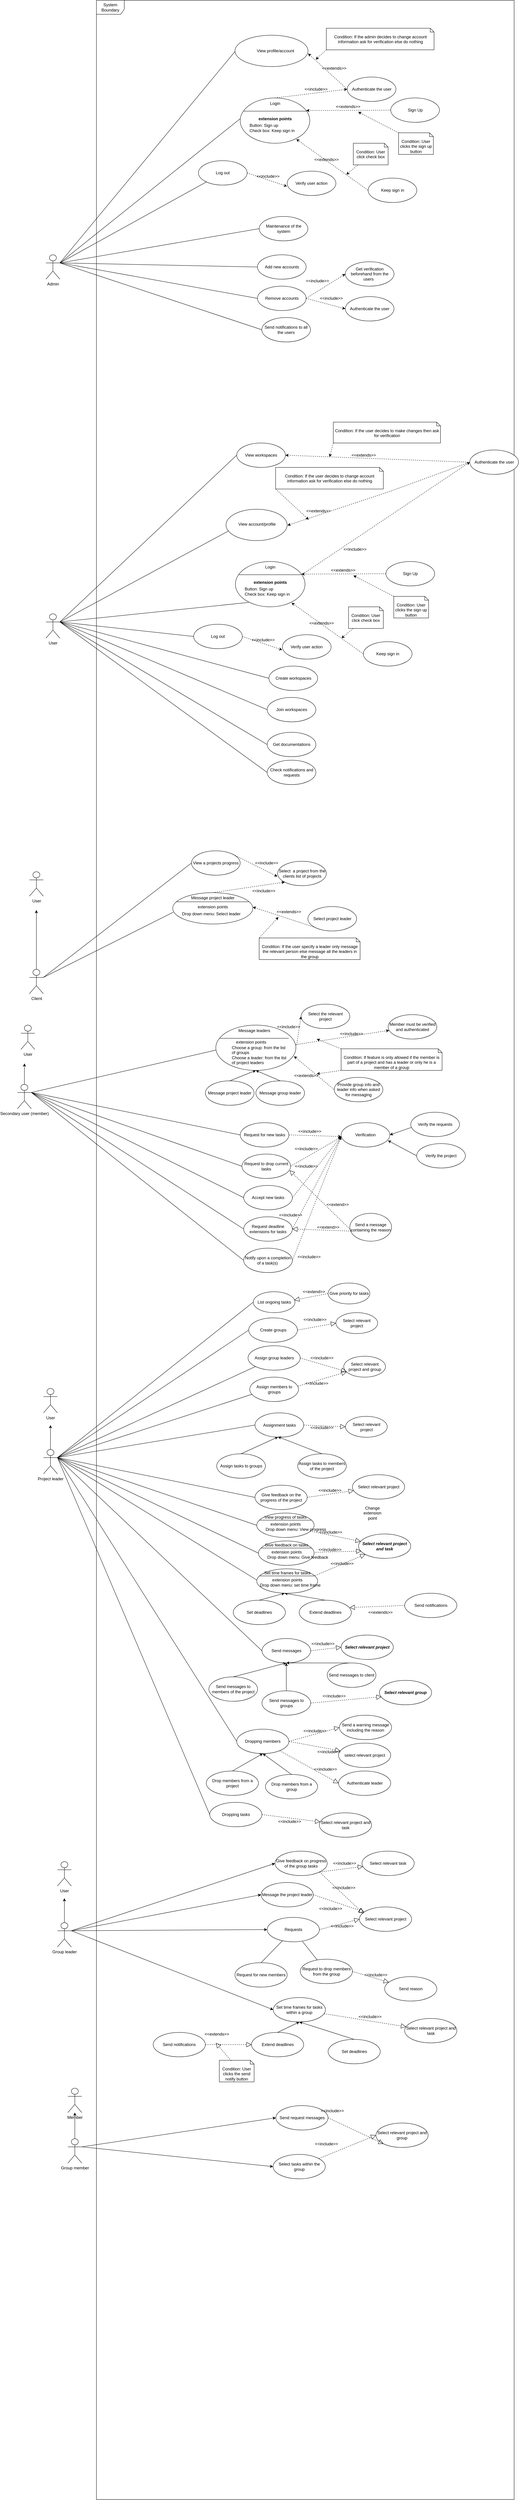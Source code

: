 <mxfile version="20.2.3" type="github">
  <diagram id="6w9Y84feZphGdz3I18f9" name="Page-1">
    <mxGraphModel dx="1925" dy="4206" grid="1" gridSize="10" guides="1" tooltips="1" connect="1" arrows="1" fold="1" page="1" pageScale="1" pageWidth="850" pageHeight="1100" math="0" shadow="0">
      <root>
        <mxCell id="0" />
        <mxCell id="1" parent="0" />
        <mxCell id="DAs-1uU9wL7oWLrZRLtQ-53" value="System Boundary" style="shape=umlFrame;whiteSpace=wrap;html=1;width=80;height=40;" parent="1" vertex="1">
          <mxGeometry x="-570" y="-3240" width="1200" height="7170" as="geometry" />
        </mxCell>
        <mxCell id="DAs-1uU9wL7oWLrZRLtQ-103" style="edgeStyle=none;rounded=0;orthogonalLoop=1;jettySize=auto;html=1;exitX=1;exitY=0.333;exitDx=0;exitDy=0;exitPerimeter=0;entryX=0;entryY=0.5;entryDx=0;entryDy=0;endArrow=none;endFill=0;" parent="1" source="DAs-1uU9wL7oWLrZRLtQ-27" target="DAs-1uU9wL7oWLrZRLtQ-104" edge="1">
          <mxGeometry relative="1" as="geometry">
            <mxPoint x="-250" y="-1205" as="targetPoint" />
          </mxGeometry>
        </mxCell>
        <mxCell id="DAs-1uU9wL7oWLrZRLtQ-110" style="edgeStyle=none;rounded=0;orthogonalLoop=1;jettySize=auto;html=1;exitX=1;exitY=0.333;exitDx=0;exitDy=0;exitPerimeter=0;entryX=0;entryY=0.5;entryDx=0;entryDy=0;endArrow=none;endFill=0;" parent="1" source="DAs-1uU9wL7oWLrZRLtQ-27" target="DAs-1uU9wL7oWLrZRLtQ-109" edge="1">
          <mxGeometry relative="1" as="geometry" />
        </mxCell>
        <mxCell id="DAs-1uU9wL7oWLrZRLtQ-112" style="edgeStyle=none;rounded=0;orthogonalLoop=1;jettySize=auto;html=1;entryX=0;entryY=0.5;entryDx=0;entryDy=0;endArrow=none;endFill=0;exitX=1;exitY=0.333;exitDx=0;exitDy=0;exitPerimeter=0;" parent="1" source="DAs-1uU9wL7oWLrZRLtQ-27" target="DAs-1uU9wL7oWLrZRLtQ-111" edge="1">
          <mxGeometry relative="1" as="geometry">
            <mxPoint x="-680" y="-1250" as="sourcePoint" />
          </mxGeometry>
        </mxCell>
        <mxCell id="DAs-1uU9wL7oWLrZRLtQ-114" style="edgeStyle=none;rounded=0;orthogonalLoop=1;jettySize=auto;html=1;exitX=1;exitY=0.333;exitDx=0;exitDy=0;exitPerimeter=0;entryX=0;entryY=0.5;entryDx=0;entryDy=0;endArrow=none;endFill=0;" parent="1" source="DAs-1uU9wL7oWLrZRLtQ-27" target="DAs-1uU9wL7oWLrZRLtQ-113" edge="1">
          <mxGeometry relative="1" as="geometry" />
        </mxCell>
        <mxCell id="DAs-1uU9wL7oWLrZRLtQ-27" value="User" style="shape=umlActor;verticalLabelPosition=bottom;verticalAlign=top;html=1;" parent="1" vertex="1">
          <mxGeometry x="-715" y="-1480" width="40" height="70" as="geometry" />
        </mxCell>
        <mxCell id="DAs-1uU9wL7oWLrZRLtQ-61" style="edgeStyle=none;rounded=0;orthogonalLoop=1;jettySize=auto;html=1;exitX=0;exitY=0.5;exitDx=0;exitDy=0;entryX=0.999;entryY=0.33;entryDx=0;entryDy=0;entryPerimeter=0;endArrow=classic;endFill=1;dashed=1;" parent="1" source="DAs-1uU9wL7oWLrZRLtQ-60" target="DAs-1uU9wL7oWLrZRLtQ-73" edge="1">
          <mxGeometry relative="1" as="geometry">
            <mxPoint x="-87.15" y="-1528.6" as="targetPoint" />
          </mxGeometry>
        </mxCell>
        <mxCell id="DAs-1uU9wL7oWLrZRLtQ-60" value="Sign Up" style="ellipse;whiteSpace=wrap;html=1;" parent="1" vertex="1">
          <mxGeometry x="261.75" y="-1630" width="140" height="70" as="geometry" />
        </mxCell>
        <mxCell id="DAs-1uU9wL7oWLrZRLtQ-71" value="" style="shape=ellipse;container=1;horizontal=1;horizontalStack=0;resizeParent=1;resizeParentMax=0;resizeLast=0;html=1;dashed=0;collapsible=0;" parent="1" vertex="1">
          <mxGeometry x="-170.75" y="-1630" width="200" height="130" as="geometry" />
        </mxCell>
        <mxCell id="DAs-1uU9wL7oWLrZRLtQ-72" value="Login" style="html=1;strokeColor=none;fillColor=none;align=center;verticalAlign=middle;rotatable=0;" parent="DAs-1uU9wL7oWLrZRLtQ-71" vertex="1">
          <mxGeometry width="200" height="32.5" as="geometry" />
        </mxCell>
        <mxCell id="DAs-1uU9wL7oWLrZRLtQ-73" value="" style="line;strokeWidth=1;fillColor=none;rotatable=0;labelPosition=right;points=[];portConstraint=eastwest;dashed=0;resizeWidth=1;" parent="DAs-1uU9wL7oWLrZRLtQ-71" vertex="1">
          <mxGeometry x="10" y="32.5" width="180" height="10.833" as="geometry" />
        </mxCell>
        <mxCell id="DAs-1uU9wL7oWLrZRLtQ-74" value="&lt;b&gt;extension points&lt;/b&gt;" style="text;html=1;align=center;verticalAlign=middle;rotatable=0;" parent="DAs-1uU9wL7oWLrZRLtQ-71" vertex="1">
          <mxGeometry y="43.333" width="200" height="32.5" as="geometry" />
        </mxCell>
        <mxCell id="DAs-1uU9wL7oWLrZRLtQ-75" value="Button: Sign up&lt;br&gt;Check box: Keep sign in" style="text;html=1;align=left;verticalAlign=middle;rotatable=0;spacingLeft=25;" parent="DAs-1uU9wL7oWLrZRLtQ-71" vertex="1">
          <mxGeometry x="-0.004" y="70" width="200" height="32.5" as="geometry" />
        </mxCell>
        <mxCell id="DAs-1uU9wL7oWLrZRLtQ-76" style="edgeStyle=none;rounded=0;orthogonalLoop=1;jettySize=auto;html=1;exitX=0.19;exitY=0.903;exitDx=0;exitDy=0;entryX=1;entryY=0.333;entryDx=0;entryDy=0;entryPerimeter=0;endArrow=none;endFill=0;exitPerimeter=0;" parent="1" source="DAs-1uU9wL7oWLrZRLtQ-71" target="DAs-1uU9wL7oWLrZRLtQ-27" edge="1">
          <mxGeometry relative="1" as="geometry" />
        </mxCell>
        <mxCell id="DAs-1uU9wL7oWLrZRLtQ-77" value="&amp;lt;&amp;lt;extends&amp;gt;&amp;gt;" style="text;html=1;strokeColor=none;fillColor=none;align=center;verticalAlign=middle;whiteSpace=wrap;rounded=0;" parent="1" vertex="1">
          <mxGeometry x="109.25" y="-1620" width="60" height="30" as="geometry" />
        </mxCell>
        <mxCell id="DAs-1uU9wL7oWLrZRLtQ-78" value="Authenticate the user" style="ellipse;whiteSpace=wrap;html=1;" parent="1" vertex="1">
          <mxGeometry x="502.5" y="-1950" width="140" height="70" as="geometry" />
        </mxCell>
        <mxCell id="DAs-1uU9wL7oWLrZRLtQ-79" style="edgeStyle=none;rounded=0;orthogonalLoop=1;jettySize=auto;html=1;exitX=0.969;exitY=0.277;exitDx=0;exitDy=0;entryX=0;entryY=0.5;entryDx=0;entryDy=0;endArrow=classic;endFill=1;dashed=1;exitPerimeter=0;" parent="1" source="DAs-1uU9wL7oWLrZRLtQ-71" target="DAs-1uU9wL7oWLrZRLtQ-78" edge="1">
          <mxGeometry relative="1" as="geometry" />
        </mxCell>
        <mxCell id="DAs-1uU9wL7oWLrZRLtQ-80" value="&amp;lt;&amp;lt;include&amp;gt;&amp;gt;" style="text;html=1;strokeColor=none;fillColor=none;align=center;verticalAlign=middle;whiteSpace=wrap;rounded=0;" parent="1" vertex="1">
          <mxGeometry x="143" y="-1680" width="60" height="30" as="geometry" />
        </mxCell>
        <mxCell id="DAs-1uU9wL7oWLrZRLtQ-81" value="" style="shape=ellipse;container=1;horizontal=1;horizontalStack=0;resizeParent=1;resizeParentMax=0;resizeLast=0;html=1;dashed=0;collapsible=0;" parent="1" vertex="1">
          <mxGeometry x="-197.75" y="-1780" width="175.75" height="90" as="geometry" />
        </mxCell>
        <mxCell id="DAs-1uU9wL7oWLrZRLtQ-82" value="View account/profile" style="html=1;strokeColor=none;fillColor=none;align=center;verticalAlign=middle;rotatable=0;" parent="DAs-1uU9wL7oWLrZRLtQ-81" vertex="1">
          <mxGeometry x="0.876" y="35" width="175.75" height="15.0" as="geometry" />
        </mxCell>
        <mxCell id="DAs-1uU9wL7oWLrZRLtQ-86" style="edgeStyle=none;rounded=0;orthogonalLoop=1;jettySize=auto;html=1;exitX=0.043;exitY=0.691;exitDx=0;exitDy=0;entryX=1;entryY=0.333;entryDx=0;entryDy=0;entryPerimeter=0;endArrow=none;endFill=0;exitPerimeter=0;" parent="1" source="DAs-1uU9wL7oWLrZRLtQ-81" target="DAs-1uU9wL7oWLrZRLtQ-27" edge="1">
          <mxGeometry relative="1" as="geometry">
            <mxPoint x="-185.75" y="-1768.75" as="sourcePoint" />
            <mxPoint x="-679.6" y="-1517.917" as="targetPoint" />
          </mxGeometry>
        </mxCell>
        <mxCell id="DAs-1uU9wL7oWLrZRLtQ-95" style="edgeStyle=none;rounded=0;orthogonalLoop=1;jettySize=auto;html=1;exitX=0;exitY=0;exitDx=0;exitDy=0;exitPerimeter=0;dashed=1;endArrow=classic;endFill=1;" parent="1" source="DAs-1uU9wL7oWLrZRLtQ-94" target="DAs-1uU9wL7oWLrZRLtQ-77" edge="1">
          <mxGeometry relative="1" as="geometry" />
        </mxCell>
        <mxCell id="DAs-1uU9wL7oWLrZRLtQ-94" value="Condition: User clicks the sign up button" style="shape=note2;boundedLbl=1;whiteSpace=wrap;html=1;size=11;verticalAlign=top;align=center;" parent="1" vertex="1">
          <mxGeometry x="284.25" y="-1530" width="100" height="62" as="geometry" />
        </mxCell>
        <mxCell id="DAs-1uU9wL7oWLrZRLtQ-107" style="edgeStyle=none;rounded=0;orthogonalLoop=1;jettySize=auto;html=1;exitX=1;exitY=0.5;exitDx=0;exitDy=0;entryX=-0.004;entryY=0.622;entryDx=0;entryDy=0;entryPerimeter=0;endArrow=classic;endFill=1;dashed=1;" parent="1" source="DAs-1uU9wL7oWLrZRLtQ-104" target="DAs-1uU9wL7oWLrZRLtQ-105" edge="1">
          <mxGeometry relative="1" as="geometry" />
        </mxCell>
        <mxCell id="DAs-1uU9wL7oWLrZRLtQ-104" value="Log out" style="ellipse;whiteSpace=wrap;html=1;" parent="1" vertex="1">
          <mxGeometry x="-290.75" y="-1450" width="140" height="70" as="geometry" />
        </mxCell>
        <mxCell id="DAs-1uU9wL7oWLrZRLtQ-105" value="Verify user action" style="ellipse;whiteSpace=wrap;html=1;" parent="1" vertex="1">
          <mxGeometry x="-35.75" y="-1420" width="140" height="70" as="geometry" />
        </mxCell>
        <mxCell id="DAs-1uU9wL7oWLrZRLtQ-108" value="&amp;lt;&amp;lt;include&amp;gt;&amp;gt;" style="text;html=1;strokeColor=none;fillColor=none;align=center;verticalAlign=middle;whiteSpace=wrap;rounded=0;" parent="1" vertex="1">
          <mxGeometry x="-120.75" y="-1420" width="60" height="30" as="geometry" />
        </mxCell>
        <mxCell id="DAs-1uU9wL7oWLrZRLtQ-109" value="Create workspaces" style="ellipse;whiteSpace=wrap;html=1;" parent="1" vertex="1">
          <mxGeometry x="-74.5" y="-1330" width="140" height="70" as="geometry" />
        </mxCell>
        <mxCell id="DAs-1uU9wL7oWLrZRLtQ-111" value="Join workspaces" style="ellipse;whiteSpace=wrap;html=1;" parent="1" vertex="1">
          <mxGeometry x="-79.5" y="-1240" width="140" height="70" as="geometry" />
        </mxCell>
        <mxCell id="DAs-1uU9wL7oWLrZRLtQ-113" value="Get documentations" style="ellipse;whiteSpace=wrap;html=1;" parent="1" vertex="1">
          <mxGeometry x="-79.5" y="-1140" width="140" height="70" as="geometry" />
        </mxCell>
        <mxCell id="DAs-1uU9wL7oWLrZRLtQ-118" style="edgeStyle=none;rounded=0;orthogonalLoop=1;jettySize=auto;html=1;exitX=0.5;exitY=0;exitDx=0;exitDy=0;exitPerimeter=0;endArrow=classic;endFill=1;startArrow=none;startFill=0;" parent="1" source="DAs-1uU9wL7oWLrZRLtQ-115" edge="1">
          <mxGeometry relative="1" as="geometry">
            <mxPoint x="-742.5" y="-630" as="targetPoint" />
          </mxGeometry>
        </mxCell>
        <mxCell id="DAs-1uU9wL7oWLrZRLtQ-123" style="edgeStyle=none;rounded=0;orthogonalLoop=1;jettySize=auto;html=1;exitX=1;exitY=0.333;exitDx=0;exitDy=0;exitPerimeter=0;entryX=0;entryY=0.5;entryDx=0;entryDy=0;startArrow=none;startFill=0;endArrow=none;endFill=0;" parent="1" source="DAs-1uU9wL7oWLrZRLtQ-115" target="DAs-1uU9wL7oWLrZRLtQ-119" edge="1">
          <mxGeometry relative="1" as="geometry" />
        </mxCell>
        <mxCell id="DAs-1uU9wL7oWLrZRLtQ-125" style="edgeStyle=none;rounded=0;orthogonalLoop=1;jettySize=auto;html=1;exitX=1;exitY=0.333;exitDx=0;exitDy=0;exitPerimeter=0;entryX=0.008;entryY=0.621;entryDx=0;entryDy=0;startArrow=none;startFill=0;endArrow=none;endFill=0;entryPerimeter=0;" parent="1" source="DAs-1uU9wL7oWLrZRLtQ-115" target="DAs-1uU9wL7oWLrZRLtQ-128" edge="1">
          <mxGeometry relative="1" as="geometry">
            <mxPoint x="-242.5" y="-475" as="targetPoint" />
          </mxGeometry>
        </mxCell>
        <mxCell id="DAs-1uU9wL7oWLrZRLtQ-115" value="Client" style="shape=umlActor;verticalLabelPosition=bottom;verticalAlign=top;html=1;" parent="1" vertex="1">
          <mxGeometry x="-762.5" y="-460" width="40" height="70" as="geometry" />
        </mxCell>
        <mxCell id="DAs-1uU9wL7oWLrZRLtQ-122" style="edgeStyle=none;rounded=0;orthogonalLoop=1;jettySize=auto;html=1;exitX=1;exitY=0;exitDx=0;exitDy=0;entryX=-0.004;entryY=0.623;entryDx=0;entryDy=0;entryPerimeter=0;startArrow=none;startFill=0;endArrow=classic;endFill=1;dashed=1;" parent="1" source="DAs-1uU9wL7oWLrZRLtQ-119" target="DAs-1uU9wL7oWLrZRLtQ-121" edge="1">
          <mxGeometry relative="1" as="geometry" />
        </mxCell>
        <mxCell id="DAs-1uU9wL7oWLrZRLtQ-119" value="View a projects progress" style="ellipse;whiteSpace=wrap;html=1;" parent="1" vertex="1">
          <mxGeometry x="-297" y="-800" width="140" height="70" as="geometry" />
        </mxCell>
        <mxCell id="DAs-1uU9wL7oWLrZRLtQ-121" value="Select&amp;nbsp; a project from the clients list of projects" style="ellipse;whiteSpace=wrap;html=1;" parent="1" vertex="1">
          <mxGeometry x="-49.5" y="-770" width="140" height="70" as="geometry" />
        </mxCell>
        <mxCell id="DAs-1uU9wL7oWLrZRLtQ-126" style="edgeStyle=none;rounded=0;orthogonalLoop=1;jettySize=auto;html=1;exitX=0.5;exitY=0;exitDx=0;exitDy=0;entryX=0;entryY=1;entryDx=0;entryDy=0;startArrow=none;startFill=0;endArrow=classic;endFill=1;dashed=1;" parent="1" source="DAs-1uU9wL7oWLrZRLtQ-128" target="DAs-1uU9wL7oWLrZRLtQ-121" edge="1">
          <mxGeometry relative="1" as="geometry">
            <mxPoint x="-102.5" y="-475" as="sourcePoint" />
          </mxGeometry>
        </mxCell>
        <mxCell id="DAs-1uU9wL7oWLrZRLtQ-127" value="&amp;lt;&amp;lt;include&amp;gt;&amp;gt;" style="text;html=1;strokeColor=none;fillColor=none;align=center;verticalAlign=middle;whiteSpace=wrap;rounded=0;" parent="1" vertex="1">
          <mxGeometry x="-119.5" y="-700" width="60" height="30" as="geometry" />
        </mxCell>
        <mxCell id="DAs-1uU9wL7oWLrZRLtQ-135" style="edgeStyle=none;rounded=0;orthogonalLoop=1;jettySize=auto;html=1;exitX=1;exitY=0.5;exitDx=0;exitDy=0;entryX=0;entryY=1;entryDx=0;entryDy=0;startArrow=classic;startFill=1;endArrow=none;endFill=0;dashed=1;" parent="1" source="DAs-1uU9wL7oWLrZRLtQ-131" target="DAs-1uU9wL7oWLrZRLtQ-134" edge="1">
          <mxGeometry relative="1" as="geometry" />
        </mxCell>
        <mxCell id="DAs-1uU9wL7oWLrZRLtQ-128" value="" style="shape=ellipse;container=1;horizontal=1;horizontalStack=0;resizeParent=1;resizeParentMax=0;resizeLast=0;html=1;dashed=0;collapsible=0;" parent="1" vertex="1">
          <mxGeometry x="-350.75" y="-680" width="230" height="90" as="geometry" />
        </mxCell>
        <mxCell id="DAs-1uU9wL7oWLrZRLtQ-129" value="Message project leader" style="html=1;strokeColor=none;fillColor=none;align=center;verticalAlign=middle;rotatable=0;" parent="DAs-1uU9wL7oWLrZRLtQ-128" vertex="1">
          <mxGeometry y="7.5" width="230" height="15.0" as="geometry" />
        </mxCell>
        <mxCell id="DAs-1uU9wL7oWLrZRLtQ-130" value="" style="line;strokeWidth=1;fillColor=none;rotatable=0;labelPosition=right;points=[];portConstraint=eastwest;dashed=0;resizeWidth=1;" parent="DAs-1uU9wL7oWLrZRLtQ-128" vertex="1">
          <mxGeometry x="11.5" y="22.5" width="207" height="7.5" as="geometry" />
        </mxCell>
        <mxCell id="DAs-1uU9wL7oWLrZRLtQ-131" value="extension points" style="text;html=1;align=center;verticalAlign=middle;rotatable=0;" parent="DAs-1uU9wL7oWLrZRLtQ-128" vertex="1">
          <mxGeometry y="30.0" width="230" height="22.5" as="geometry" />
        </mxCell>
        <mxCell id="DAs-1uU9wL7oWLrZRLtQ-132" value="Drop down menu: Select leader" style="text;html=1;align=left;verticalAlign=middle;rotatable=0;spacingLeft=25;" parent="DAs-1uU9wL7oWLrZRLtQ-128" vertex="1">
          <mxGeometry x="0.002" y="52.502" width="194.615" height="16.322" as="geometry" />
        </mxCell>
        <mxCell id="DAs-1uU9wL7oWLrZRLtQ-136" style="edgeStyle=none;rounded=0;orthogonalLoop=1;jettySize=auto;html=1;exitX=0;exitY=0;exitDx=0;exitDy=0;exitPerimeter=0;startArrow=none;startFill=0;endArrow=classic;endFill=1;dashed=1;entryX=0;entryY=1;entryDx=0;entryDy=0;" parent="1" source="DAs-1uU9wL7oWLrZRLtQ-133" edge="1" target="DAs-1uU9wL7oWLrZRLtQ-137">
          <mxGeometry relative="1" as="geometry">
            <mxPoint x="-2.5" y="-520" as="targetPoint" />
          </mxGeometry>
        </mxCell>
        <mxCell id="DAs-1uU9wL7oWLrZRLtQ-133" value="Condition: If the user specify a leader only message the relevant person else message all the leaders in the group" style="shape=note2;boundedLbl=1;whiteSpace=wrap;html=1;size=11;verticalAlign=top;align=center;" parent="1" vertex="1">
          <mxGeometry x="-102.5" y="-550" width="290" height="62" as="geometry" />
        </mxCell>
        <mxCell id="DAs-1uU9wL7oWLrZRLtQ-134" value="Select project leader" style="ellipse;whiteSpace=wrap;html=1;" parent="1" vertex="1">
          <mxGeometry x="37.5" y="-640" width="140" height="70" as="geometry" />
        </mxCell>
        <mxCell id="DAs-1uU9wL7oWLrZRLtQ-137" value="&amp;lt;&amp;lt;extends&amp;gt;&amp;gt;" style="text;html=1;strokeColor=none;fillColor=none;align=center;verticalAlign=middle;whiteSpace=wrap;rounded=0;" parent="1" vertex="1">
          <mxGeometry x="-47" y="-640" width="60" height="30" as="geometry" />
        </mxCell>
        <mxCell id="DAs-1uU9wL7oWLrZRLtQ-143" value="&amp;lt;&amp;lt;include&amp;gt;&amp;gt;" style="text;html=1;strokeColor=none;fillColor=none;align=center;verticalAlign=middle;whiteSpace=wrap;rounded=0;" parent="1" vertex="1">
          <mxGeometry x="-110.75" y="-780" width="60" height="30" as="geometry" />
        </mxCell>
        <mxCell id="DAs-1uU9wL7oWLrZRLtQ-157" style="rounded=0;orthogonalLoop=1;jettySize=auto;html=1;exitX=1;exitY=0.333;exitDx=0;exitDy=0;exitPerimeter=0;entryX=0;entryY=0.5;entryDx=0;entryDy=0;startArrow=none;startFill=0;endArrow=none;endFill=0;" parent="1" source="DAs-1uU9wL7oWLrZRLtQ-151" target="DAs-1uU9wL7oWLrZRLtQ-156" edge="1">
          <mxGeometry relative="1" as="geometry" />
        </mxCell>
        <mxCell id="DAs-1uU9wL7oWLrZRLtQ-161" style="edgeStyle=none;rounded=0;orthogonalLoop=1;jettySize=auto;html=1;exitX=1;exitY=0.333;exitDx=0;exitDy=0;exitPerimeter=0;entryX=0;entryY=0.5;entryDx=0;entryDy=0;startArrow=none;startFill=0;endArrow=none;endFill=0;" parent="1" source="DAs-1uU9wL7oWLrZRLtQ-151" target="DAs-1uU9wL7oWLrZRLtQ-158" edge="1">
          <mxGeometry relative="1" as="geometry" />
        </mxCell>
        <mxCell id="DAs-1uU9wL7oWLrZRLtQ-162" style="edgeStyle=none;rounded=0;orthogonalLoop=1;jettySize=auto;html=1;exitX=1;exitY=0.333;exitDx=0;exitDy=0;exitPerimeter=0;entryX=0;entryY=0.5;entryDx=0;entryDy=0;startArrow=none;startFill=0;endArrow=none;endFill=0;" parent="1" source="DAs-1uU9wL7oWLrZRLtQ-151" target="DAs-1uU9wL7oWLrZRLtQ-159" edge="1">
          <mxGeometry relative="1" as="geometry" />
        </mxCell>
        <mxCell id="DAs-1uU9wL7oWLrZRLtQ-163" style="edgeStyle=none;rounded=0;orthogonalLoop=1;jettySize=auto;html=1;exitX=1;exitY=0.333;exitDx=0;exitDy=0;exitPerimeter=0;entryX=0;entryY=0.5;entryDx=0;entryDy=0;startArrow=none;startFill=0;endArrow=none;endFill=0;" parent="1" source="DAs-1uU9wL7oWLrZRLtQ-151" target="DAs-1uU9wL7oWLrZRLtQ-160" edge="1">
          <mxGeometry relative="1" as="geometry" />
        </mxCell>
        <mxCell id="DAs-1uU9wL7oWLrZRLtQ-151" value="Admin" style="shape=umlActor;verticalLabelPosition=bottom;verticalAlign=top;html=1;" parent="1" vertex="1">
          <mxGeometry x="-715" y="-2510" width="40" height="70" as="geometry" />
        </mxCell>
        <mxCell id="DAs-1uU9wL7oWLrZRLtQ-156" value="Maintenance of the system" style="ellipse;whiteSpace=wrap;html=1;" parent="1" vertex="1">
          <mxGeometry x="-102.5" y="-2620" width="140" height="70" as="geometry" />
        </mxCell>
        <mxCell id="DAs-1uU9wL7oWLrZRLtQ-158" value="Add new accounts" style="ellipse;whiteSpace=wrap;html=1;" parent="1" vertex="1">
          <mxGeometry x="-107.5" y="-2510" width="140" height="70" as="geometry" />
        </mxCell>
        <mxCell id="DAs-1uU9wL7oWLrZRLtQ-165" style="edgeStyle=none;rounded=0;orthogonalLoop=1;jettySize=auto;html=1;exitX=1;exitY=0.5;exitDx=0;exitDy=0;entryX=0;entryY=0.5;entryDx=0;entryDy=0;startArrow=none;startFill=0;endArrow=classic;endFill=1;dashed=1;" parent="1" source="DAs-1uU9wL7oWLrZRLtQ-159" target="DAs-1uU9wL7oWLrZRLtQ-164" edge="1">
          <mxGeometry relative="1" as="geometry" />
        </mxCell>
        <mxCell id="DAs-1uU9wL7oWLrZRLtQ-169" style="edgeStyle=none;rounded=0;orthogonalLoop=1;jettySize=auto;html=1;exitX=1;exitY=0.5;exitDx=0;exitDy=0;entryX=0;entryY=0.5;entryDx=0;entryDy=0;dashed=1;startArrow=none;startFill=0;endArrow=classic;endFill=1;" parent="1" source="DAs-1uU9wL7oWLrZRLtQ-159" target="DAs-1uU9wL7oWLrZRLtQ-168" edge="1">
          <mxGeometry relative="1" as="geometry" />
        </mxCell>
        <mxCell id="DAs-1uU9wL7oWLrZRLtQ-159" value="Remove accounts" style="ellipse;whiteSpace=wrap;html=1;" parent="1" vertex="1">
          <mxGeometry x="-107.5" y="-2420" width="140" height="70" as="geometry" />
        </mxCell>
        <mxCell id="DAs-1uU9wL7oWLrZRLtQ-160" value="Send notifications to all the users" style="ellipse;whiteSpace=wrap;html=1;" parent="1" vertex="1">
          <mxGeometry x="-95" y="-2330" width="140" height="70" as="geometry" />
        </mxCell>
        <mxCell id="DAs-1uU9wL7oWLrZRLtQ-164" value="Get verification beforehand from the users&amp;nbsp;&amp;nbsp;" style="ellipse;whiteSpace=wrap;html=1;" parent="1" vertex="1">
          <mxGeometry x="145" y="-2490" width="140" height="70" as="geometry" />
        </mxCell>
        <mxCell id="DAs-1uU9wL7oWLrZRLtQ-166" value="&amp;lt;&amp;lt;include&amp;gt;&amp;gt;" style="text;html=1;strokeColor=none;fillColor=none;align=center;verticalAlign=middle;whiteSpace=wrap;rounded=0;" parent="1" vertex="1">
          <mxGeometry x="35" y="-2450" width="60" height="30" as="geometry" />
        </mxCell>
        <mxCell id="DAs-1uU9wL7oWLrZRLtQ-168" value="Authenticate the user" style="ellipse;whiteSpace=wrap;html=1;" parent="1" vertex="1">
          <mxGeometry x="145" y="-2390" width="140" height="70" as="geometry" />
        </mxCell>
        <mxCell id="DAs-1uU9wL7oWLrZRLtQ-170" value="&amp;lt;&amp;lt;include&amp;gt;&amp;gt;" style="text;html=1;strokeColor=none;fillColor=none;align=center;verticalAlign=middle;whiteSpace=wrap;rounded=0;" parent="1" vertex="1">
          <mxGeometry x="75" y="-2400" width="60" height="30" as="geometry" />
        </mxCell>
        <mxCell id="DAs-1uU9wL7oWLrZRLtQ-176" style="edgeStyle=none;rounded=0;orthogonalLoop=1;jettySize=auto;html=1;exitX=1;exitY=0.333;exitDx=0;exitDy=0;exitPerimeter=0;entryX=0.003;entryY=0.551;entryDx=0;entryDy=0;startArrow=none;startFill=0;endArrow=none;endFill=0;entryPerimeter=0;" parent="1" source="DAs-1uU9wL7oWLrZRLtQ-171" target="DAs-1uU9wL7oWLrZRLtQ-186" edge="1">
          <mxGeometry relative="1" as="geometry">
            <mxPoint x="-207" y="-195" as="targetPoint" />
          </mxGeometry>
        </mxCell>
        <mxCell id="DAs-1uU9wL7oWLrZRLtQ-207" style="edgeStyle=none;rounded=0;orthogonalLoop=1;jettySize=auto;html=1;exitX=1;exitY=0.333;exitDx=0;exitDy=0;exitPerimeter=0;entryX=0;entryY=0.5;entryDx=0;entryDy=0;startArrow=none;startFill=0;endArrow=none;endFill=0;" parent="1" source="DAs-1uU9wL7oWLrZRLtQ-171" target="DAs-1uU9wL7oWLrZRLtQ-203" edge="1">
          <mxGeometry relative="1" as="geometry" />
        </mxCell>
        <mxCell id="DAs-1uU9wL7oWLrZRLtQ-208" style="edgeStyle=none;rounded=0;orthogonalLoop=1;jettySize=auto;html=1;exitX=1;exitY=0.333;exitDx=0;exitDy=0;exitPerimeter=0;startArrow=none;startFill=0;endArrow=none;endFill=0;entryX=0;entryY=0.5;entryDx=0;entryDy=0;" parent="1" source="DAs-1uU9wL7oWLrZRLtQ-171" target="DAs-1uU9wL7oWLrZRLtQ-204" edge="1">
          <mxGeometry relative="1" as="geometry" />
        </mxCell>
        <mxCell id="DAs-1uU9wL7oWLrZRLtQ-209" style="edgeStyle=none;rounded=0;orthogonalLoop=1;jettySize=auto;html=1;exitX=1;exitY=0.333;exitDx=0;exitDy=0;exitPerimeter=0;entryX=0;entryY=0.5;entryDx=0;entryDy=0;startArrow=none;startFill=0;endArrow=none;endFill=0;" parent="1" source="DAs-1uU9wL7oWLrZRLtQ-171" target="DAs-1uU9wL7oWLrZRLtQ-205" edge="1">
          <mxGeometry relative="1" as="geometry" />
        </mxCell>
        <mxCell id="DAs-1uU9wL7oWLrZRLtQ-210" style="edgeStyle=none;rounded=0;orthogonalLoop=1;jettySize=auto;html=1;exitX=1;exitY=0.333;exitDx=0;exitDy=0;exitPerimeter=0;entryX=0;entryY=0.5;entryDx=0;entryDy=0;startArrow=none;startFill=0;endArrow=none;endFill=0;" parent="1" source="DAs-1uU9wL7oWLrZRLtQ-171" target="DAs-1uU9wL7oWLrZRLtQ-206" edge="1">
          <mxGeometry relative="1" as="geometry" />
        </mxCell>
        <mxCell id="DAs-1uU9wL7oWLrZRLtQ-244" style="edgeStyle=none;rounded=0;orthogonalLoop=1;jettySize=auto;html=1;exitX=0.5;exitY=0;exitDx=0;exitDy=0;exitPerimeter=0;startArrow=none;startFill=0;endArrow=classic;endFill=1;" parent="1" source="DAs-1uU9wL7oWLrZRLtQ-171" edge="1">
          <mxGeometry relative="1" as="geometry">
            <mxPoint x="-776.75" y="-190" as="targetPoint" />
          </mxGeometry>
        </mxCell>
        <mxCell id="DAs-1uU9wL7oWLrZRLtQ-171" value="Secondary user (member)" style="shape=umlActor;verticalLabelPosition=bottom;verticalAlign=top;html=1;" parent="1" vertex="1">
          <mxGeometry x="-797" y="-130" width="40" height="70" as="geometry" />
        </mxCell>
        <mxCell id="DAs-1uU9wL7oWLrZRLtQ-185" style="edgeStyle=none;rounded=0;orthogonalLoop=1;jettySize=auto;html=1;exitX=0.994;exitY=0.432;exitDx=0;exitDy=0;startArrow=none;startFill=0;endArrow=classic;endFill=1;exitPerimeter=0;dashed=1;" parent="1" source="DAs-1uU9wL7oWLrZRLtQ-186" target="DAs-1uU9wL7oWLrZRLtQ-183" edge="1">
          <mxGeometry relative="1" as="geometry">
            <mxPoint x="-67" y="-195" as="sourcePoint" />
          </mxGeometry>
        </mxCell>
        <mxCell id="DAs-1uU9wL7oWLrZRLtQ-181" style="edgeStyle=none;rounded=0;orthogonalLoop=1;jettySize=auto;html=1;exitX=0.5;exitY=0;exitDx=0;exitDy=0;entryX=0.5;entryY=1;entryDx=0;entryDy=0;startArrow=none;startFill=0;endArrow=classic;endFill=1;" parent="1" source="DAs-1uU9wL7oWLrZRLtQ-178" target="DAs-1uU9wL7oWLrZRLtQ-186" edge="1">
          <mxGeometry relative="1" as="geometry">
            <mxPoint x="-137" y="-160" as="targetPoint" />
          </mxGeometry>
        </mxCell>
        <mxCell id="DAs-1uU9wL7oWLrZRLtQ-178" value="Message project leader" style="ellipse;whiteSpace=wrap;html=1;" parent="1" vertex="1">
          <mxGeometry x="-257" y="-140" width="140" height="70" as="geometry" />
        </mxCell>
        <mxCell id="DAs-1uU9wL7oWLrZRLtQ-182" style="edgeStyle=none;rounded=0;orthogonalLoop=1;jettySize=auto;html=1;exitX=0.5;exitY=0;exitDx=0;exitDy=0;startArrow=none;startFill=0;endArrow=classic;endFill=1;entryX=0.5;entryY=1;entryDx=0;entryDy=0;" parent="1" source="DAs-1uU9wL7oWLrZRLtQ-179" target="DAs-1uU9wL7oWLrZRLtQ-186" edge="1">
          <mxGeometry relative="1" as="geometry">
            <mxPoint x="-137" y="-180" as="targetPoint" />
          </mxGeometry>
        </mxCell>
        <mxCell id="DAs-1uU9wL7oWLrZRLtQ-179" value="Message group leader" style="ellipse;whiteSpace=wrap;html=1;" parent="1" vertex="1">
          <mxGeometry x="-112" y="-140" width="140" height="70" as="geometry" />
        </mxCell>
        <mxCell id="DAs-1uU9wL7oWLrZRLtQ-183" value="Member must be verified and authenticated" style="ellipse;whiteSpace=wrap;html=1;" parent="1" vertex="1">
          <mxGeometry x="268" y="-330" width="140" height="70" as="geometry" />
        </mxCell>
        <mxCell id="DAs-1uU9wL7oWLrZRLtQ-184" value="&amp;lt;&amp;lt;include&amp;gt;&amp;gt;" style="text;html=1;strokeColor=none;fillColor=none;align=center;verticalAlign=middle;whiteSpace=wrap;rounded=0;" parent="1" vertex="1">
          <mxGeometry x="133" y="-290" width="60" height="30" as="geometry" />
        </mxCell>
        <mxCell id="DAs-1uU9wL7oWLrZRLtQ-186" value="" style="shape=ellipse;container=1;horizontal=1;horizontalStack=0;resizeParent=1;resizeParentMax=0;resizeLast=0;html=1;dashed=0;collapsible=0;" parent="1" vertex="1">
          <mxGeometry x="-227" y="-300" width="230" height="130" as="geometry" />
        </mxCell>
        <mxCell id="DAs-1uU9wL7oWLrZRLtQ-187" value="Message leaders" style="html=1;strokeColor=none;fillColor=none;align=center;verticalAlign=middle;rotatable=0;" parent="DAs-1uU9wL7oWLrZRLtQ-186" vertex="1">
          <mxGeometry width="220.417" height="32.5" as="geometry" />
        </mxCell>
        <mxCell id="DAs-1uU9wL7oWLrZRLtQ-188" value="" style="line;strokeWidth=1;fillColor=none;rotatable=0;labelPosition=right;points=[];portConstraint=eastwest;dashed=0;resizeWidth=1;" parent="DAs-1uU9wL7oWLrZRLtQ-186" vertex="1">
          <mxGeometry x="11.021" y="32.5" width="198.375" height="10.833" as="geometry" />
        </mxCell>
        <mxCell id="DAs-1uU9wL7oWLrZRLtQ-189" value="extension points" style="text;html=1;align=center;verticalAlign=middle;rotatable=0;" parent="DAs-1uU9wL7oWLrZRLtQ-186" vertex="1">
          <mxGeometry x="-9.583" y="32.503" width="220.417" height="32.5" as="geometry" />
        </mxCell>
        <mxCell id="DAs-1uU9wL7oWLrZRLtQ-190" value="Choose a group: from the list&lt;br&gt;of groups&amp;nbsp;&lt;br&gt;Choose a leader: from the list&lt;br&gt;of project leaders&amp;nbsp;" style="text;html=1;align=left;verticalAlign=middle;rotatable=0;spacingLeft=25;" parent="DAs-1uU9wL7oWLrZRLtQ-186" vertex="1">
          <mxGeometry x="19.167" y="70" width="182.083" height="32.5" as="geometry" />
        </mxCell>
        <mxCell id="DAs-1uU9wL7oWLrZRLtQ-197" style="edgeStyle=none;rounded=0;orthogonalLoop=1;jettySize=auto;html=1;exitX=0;exitY=0;exitDx=0;exitDy=0;exitPerimeter=0;startArrow=none;startFill=0;endArrow=classic;endFill=1;dashed=1;" parent="1" source="DAs-1uU9wL7oWLrZRLtQ-196" edge="1">
          <mxGeometry relative="1" as="geometry">
            <mxPoint x="63" y="-260" as="targetPoint" />
          </mxGeometry>
        </mxCell>
        <mxCell id="DAs-1uU9wL7oWLrZRLtQ-201" style="edgeStyle=none;rounded=0;orthogonalLoop=1;jettySize=auto;html=1;exitX=0;exitY=1;exitDx=0;exitDy=0;exitPerimeter=0;startArrow=none;startFill=0;endArrow=classic;endFill=1;dashed=1;" parent="1" source="DAs-1uU9wL7oWLrZRLtQ-196" edge="1">
          <mxGeometry relative="1" as="geometry">
            <mxPoint x="63" y="-160" as="targetPoint" />
          </mxGeometry>
        </mxCell>
        <mxCell id="DAs-1uU9wL7oWLrZRLtQ-196" value="Condition: If feature is only allowed if the member is part of a project and has a leader or only he is a member of a group" style="shape=note2;boundedLbl=1;whiteSpace=wrap;html=1;size=11;verticalAlign=top;align=center;" parent="1" vertex="1">
          <mxGeometry x="133" y="-232" width="290" height="62" as="geometry" />
        </mxCell>
        <mxCell id="DAs-1uU9wL7oWLrZRLtQ-200" style="edgeStyle=none;rounded=0;orthogonalLoop=1;jettySize=auto;html=1;exitX=0;exitY=0.5;exitDx=0;exitDy=0;entryX=0.977;entryY=0.688;entryDx=0;entryDy=0;entryPerimeter=0;startArrow=none;startFill=0;endArrow=classic;endFill=1;dashed=1;" parent="1" source="DAs-1uU9wL7oWLrZRLtQ-199" target="DAs-1uU9wL7oWLrZRLtQ-186" edge="1">
          <mxGeometry relative="1" as="geometry" />
        </mxCell>
        <mxCell id="DAs-1uU9wL7oWLrZRLtQ-199" value="Provide group info and leader info when asked for messaging" style="ellipse;whiteSpace=wrap;html=1;" parent="1" vertex="1">
          <mxGeometry x="113" y="-150" width="140" height="70" as="geometry" />
        </mxCell>
        <mxCell id="DAs-1uU9wL7oWLrZRLtQ-202" value="&amp;lt;&amp;lt;extends&amp;gt;&amp;gt;" style="text;html=1;strokeColor=none;fillColor=none;align=center;verticalAlign=middle;whiteSpace=wrap;rounded=0;" parent="1" vertex="1">
          <mxGeometry x="3" y="-170" width="60" height="30" as="geometry" />
        </mxCell>
        <mxCell id="DAs-1uU9wL7oWLrZRLtQ-216" style="edgeStyle=none;rounded=0;orthogonalLoop=1;jettySize=auto;html=1;exitX=1;exitY=0.5;exitDx=0;exitDy=0;entryX=0.001;entryY=0.567;entryDx=0;entryDy=0;startArrow=none;startFill=0;endArrow=classic;endFill=1;entryPerimeter=0;dashed=1;" parent="1" source="DAs-1uU9wL7oWLrZRLtQ-203" target="DAs-1uU9wL7oWLrZRLtQ-211" edge="1">
          <mxGeometry relative="1" as="geometry" />
        </mxCell>
        <mxCell id="DAs-1uU9wL7oWLrZRLtQ-203" value="Request for new tasks" style="ellipse;whiteSpace=wrap;html=1;" parent="1" vertex="1">
          <mxGeometry x="-157" y="-20" width="140" height="70" as="geometry" />
        </mxCell>
        <mxCell id="DAs-1uU9wL7oWLrZRLtQ-217" style="edgeStyle=none;rounded=0;orthogonalLoop=1;jettySize=auto;html=1;exitX=1;exitY=0.5;exitDx=0;exitDy=0;startArrow=none;startFill=0;endArrow=classic;endFill=1;entryX=0.006;entryY=0.582;entryDx=0;entryDy=0;entryPerimeter=0;dashed=1;" parent="1" source="DAs-1uU9wL7oWLrZRLtQ-204" target="DAs-1uU9wL7oWLrZRLtQ-211" edge="1">
          <mxGeometry relative="1" as="geometry">
            <mxPoint x="123" y="10" as="targetPoint" />
          </mxGeometry>
        </mxCell>
        <mxCell id="DAs-1uU9wL7oWLrZRLtQ-204" value="Request to drop current tasks" style="ellipse;whiteSpace=wrap;html=1;" parent="1" vertex="1">
          <mxGeometry x="-152" y="70" width="140" height="70" as="geometry" />
        </mxCell>
        <mxCell id="DAs-1uU9wL7oWLrZRLtQ-218" style="edgeStyle=none;rounded=0;orthogonalLoop=1;jettySize=auto;html=1;exitX=1;exitY=0.5;exitDx=0;exitDy=0;startArrow=none;startFill=0;endArrow=classic;endFill=1;entryX=0;entryY=0.571;entryDx=0;entryDy=0;entryPerimeter=0;dashed=1;" parent="1" source="DAs-1uU9wL7oWLrZRLtQ-205" target="DAs-1uU9wL7oWLrZRLtQ-211" edge="1">
          <mxGeometry relative="1" as="geometry">
            <mxPoint x="143" as="targetPoint" />
          </mxGeometry>
        </mxCell>
        <mxCell id="DAs-1uU9wL7oWLrZRLtQ-205" value="Accept new tasks" style="ellipse;whiteSpace=wrap;html=1;" parent="1" vertex="1">
          <mxGeometry x="-147" y="160" width="140" height="70" as="geometry" />
        </mxCell>
        <mxCell id="DAs-1uU9wL7oWLrZRLtQ-219" style="edgeStyle=none;rounded=0;orthogonalLoop=1;jettySize=auto;html=1;exitX=1;exitY=0.5;exitDx=0;exitDy=0;startArrow=none;startFill=0;endArrow=classic;endFill=1;entryX=0.003;entryY=0.567;entryDx=0;entryDy=0;entryPerimeter=0;dashed=1;" parent="1" source="DAs-1uU9wL7oWLrZRLtQ-206" target="DAs-1uU9wL7oWLrZRLtQ-211" edge="1">
          <mxGeometry relative="1" as="geometry">
            <mxPoint x="123" y="10" as="targetPoint" />
          </mxGeometry>
        </mxCell>
        <mxCell id="DAs-1uU9wL7oWLrZRLtQ-206" value="Request deadline extensions for tasks" style="ellipse;whiteSpace=wrap;html=1;" parent="1" vertex="1">
          <mxGeometry x="-147" y="250" width="140" height="70" as="geometry" />
        </mxCell>
        <mxCell id="DAs-1uU9wL7oWLrZRLtQ-211" value="Verification" style="ellipse;whiteSpace=wrap;html=1;" parent="1" vertex="1">
          <mxGeometry x="133" y="-20" width="140" height="70" as="geometry" />
        </mxCell>
        <mxCell id="DAs-1uU9wL7oWLrZRLtQ-212" value="Select the relevant project" style="ellipse;whiteSpace=wrap;html=1;" parent="1" vertex="1">
          <mxGeometry x="18" y="-360" width="140" height="70" as="geometry" />
        </mxCell>
        <mxCell id="DAs-1uU9wL7oWLrZRLtQ-213" style="edgeStyle=none;rounded=0;orthogonalLoop=1;jettySize=auto;html=1;exitX=1.009;exitY=0.444;exitDx=0;exitDy=0;startArrow=none;startFill=0;endArrow=classic;endFill=1;exitPerimeter=0;dashed=1;entryX=0;entryY=0.5;entryDx=0;entryDy=0;" parent="1" source="DAs-1uU9wL7oWLrZRLtQ-186" target="DAs-1uU9wL7oWLrZRLtQ-212" edge="1">
          <mxGeometry relative="1" as="geometry">
            <mxPoint x="11.62" y="-233.84" as="sourcePoint" />
            <mxPoint x="281.674" y="-308.125" as="targetPoint" />
          </mxGeometry>
        </mxCell>
        <mxCell id="DAs-1uU9wL7oWLrZRLtQ-214" value="&amp;lt;&amp;lt;include&amp;gt;&amp;gt;" style="text;html=1;strokeColor=none;fillColor=none;align=center;verticalAlign=middle;whiteSpace=wrap;rounded=0;" parent="1" vertex="1">
          <mxGeometry x="-47" y="-310" width="57.5" height="30" as="geometry" />
        </mxCell>
        <mxCell id="DAs-1uU9wL7oWLrZRLtQ-223" style="edgeStyle=none;rounded=0;orthogonalLoop=1;jettySize=auto;html=1;entryX=1;entryY=0.5;entryDx=0;entryDy=0;startArrow=none;startFill=0;endArrow=classic;endFill=1;exitX=0.017;exitY=0.619;exitDx=0;exitDy=0;exitPerimeter=0;" parent="1" source="DAs-1uU9wL7oWLrZRLtQ-220" target="DAs-1uU9wL7oWLrZRLtQ-211" edge="1">
          <mxGeometry relative="1" as="geometry">
            <mxPoint x="340" y="-10" as="sourcePoint" />
          </mxGeometry>
        </mxCell>
        <mxCell id="DAs-1uU9wL7oWLrZRLtQ-220" value="Verify the requests" style="ellipse;whiteSpace=wrap;html=1;" parent="1" vertex="1">
          <mxGeometry x="333" y="-50" width="140" height="70" as="geometry" />
        </mxCell>
        <mxCell id="DAs-1uU9wL7oWLrZRLtQ-224" style="edgeStyle=none;rounded=0;orthogonalLoop=1;jettySize=auto;html=1;exitX=0;exitY=0.5;exitDx=0;exitDy=0;entryX=0.961;entryY=0.731;entryDx=0;entryDy=0;startArrow=none;startFill=0;endArrow=classic;endFill=1;entryPerimeter=0;" parent="1" source="DAs-1uU9wL7oWLrZRLtQ-222" target="DAs-1uU9wL7oWLrZRLtQ-211" edge="1">
          <mxGeometry relative="1" as="geometry">
            <mxPoint x="343.0" y="75" as="sourcePoint" />
          </mxGeometry>
        </mxCell>
        <mxCell id="DAs-1uU9wL7oWLrZRLtQ-222" value="Verify the project" style="ellipse;whiteSpace=wrap;html=1;" parent="1" vertex="1">
          <mxGeometry x="350" y="40" width="140" height="70" as="geometry" />
        </mxCell>
        <mxCell id="DAs-1uU9wL7oWLrZRLtQ-225" value="&amp;lt;&amp;lt;include&amp;gt;&amp;gt;" style="text;html=1;strokeColor=none;fillColor=none;align=center;verticalAlign=middle;whiteSpace=wrap;rounded=0;" parent="1" vertex="1">
          <mxGeometry x="13" y="-10" width="60" height="30" as="geometry" />
        </mxCell>
        <mxCell id="DAs-1uU9wL7oWLrZRLtQ-226" value="&amp;lt;&amp;lt;include&amp;gt;&amp;gt;" style="text;html=1;strokeColor=none;fillColor=none;align=center;verticalAlign=middle;whiteSpace=wrap;rounded=0;" parent="1" vertex="1">
          <mxGeometry x="3" y="40" width="60" height="30" as="geometry" />
        </mxCell>
        <mxCell id="DAs-1uU9wL7oWLrZRLtQ-227" value="&amp;lt;&amp;lt;include&amp;gt;&amp;gt;" style="text;html=1;strokeColor=none;fillColor=none;align=center;verticalAlign=middle;whiteSpace=wrap;rounded=0;" parent="1" vertex="1">
          <mxGeometry x="3" y="90" width="60" height="30" as="geometry" />
        </mxCell>
        <mxCell id="DAs-1uU9wL7oWLrZRLtQ-228" value="&amp;lt;&amp;lt;include&amp;gt;&amp;gt;" style="text;html=1;strokeColor=none;fillColor=none;align=center;verticalAlign=middle;whiteSpace=wrap;rounded=0;" parent="1" vertex="1">
          <mxGeometry x="10.5" y="350" width="60" height="30" as="geometry" />
        </mxCell>
        <mxCell id="DAs-1uU9wL7oWLrZRLtQ-230" style="edgeStyle=none;rounded=0;orthogonalLoop=1;jettySize=auto;html=1;exitX=0;exitY=0.5;exitDx=0;exitDy=0;entryX=1;entryY=0.333;entryDx=0;entryDy=0;entryPerimeter=0;startArrow=none;startFill=0;endArrow=none;endFill=0;" parent="1" source="DAs-1uU9wL7oWLrZRLtQ-229" target="DAs-1uU9wL7oWLrZRLtQ-171" edge="1">
          <mxGeometry relative="1" as="geometry" />
        </mxCell>
        <mxCell id="DAs-1uU9wL7oWLrZRLtQ-229" value="Notify upon a completion of a task(s)&amp;nbsp;" style="ellipse;whiteSpace=wrap;html=1;" parent="1" vertex="1">
          <mxGeometry x="-147" y="340" width="140" height="70" as="geometry" />
        </mxCell>
        <mxCell id="DAs-1uU9wL7oWLrZRLtQ-231" style="edgeStyle=none;rounded=0;orthogonalLoop=1;jettySize=auto;html=1;exitX=1;exitY=0.5;exitDx=0;exitDy=0;startArrow=none;startFill=0;endArrow=classic;endFill=1;dashed=1;" parent="1" source="DAs-1uU9wL7oWLrZRLtQ-229" edge="1">
          <mxGeometry relative="1" as="geometry">
            <mxPoint x="133" y="20" as="targetPoint" />
            <mxPoint x="3.0" y="305" as="sourcePoint" />
          </mxGeometry>
        </mxCell>
        <mxCell id="DAs-1uU9wL7oWLrZRLtQ-232" value="&amp;lt;&amp;lt;include&amp;gt;&amp;gt;" style="text;html=1;strokeColor=none;fillColor=none;align=center;verticalAlign=middle;whiteSpace=wrap;rounded=0;" parent="1" vertex="1">
          <mxGeometry x="-42" y="230" width="60" height="30" as="geometry" />
        </mxCell>
        <mxCell id="DAs-1uU9wL7oWLrZRLtQ-246" style="edgeStyle=none;rounded=0;orthogonalLoop=1;jettySize=auto;html=1;exitX=0.5;exitY=0;exitDx=0;exitDy=0;exitPerimeter=0;startArrow=none;startFill=0;endArrow=classic;endFill=1;" parent="1" source="DAs-1uU9wL7oWLrZRLtQ-234" edge="1">
          <mxGeometry relative="1" as="geometry">
            <mxPoint x="-702" y="847.5" as="targetPoint" />
          </mxGeometry>
        </mxCell>
        <mxCell id="DAs-1uU9wL7oWLrZRLtQ-259" style="edgeStyle=none;rounded=0;orthogonalLoop=1;jettySize=auto;html=1;exitX=1;exitY=0.333;exitDx=0;exitDy=0;exitPerimeter=0;entryX=0;entryY=0.5;entryDx=0;entryDy=0;startArrow=none;startFill=0;endArrow=none;endFill=0;" parent="1" source="DAs-1uU9wL7oWLrZRLtQ-234" target="DAs-1uU9wL7oWLrZRLtQ-248" edge="1">
          <mxGeometry relative="1" as="geometry" />
        </mxCell>
        <mxCell id="DAs-1uU9wL7oWLrZRLtQ-267" style="edgeStyle=none;rounded=0;orthogonalLoop=1;jettySize=auto;html=1;exitX=1;exitY=0.333;exitDx=0;exitDy=0;exitPerimeter=0;entryX=0;entryY=0.5;entryDx=0;entryDy=0;startArrow=none;startFill=0;endArrow=none;endFill=0;" parent="1" source="DAs-1uU9wL7oWLrZRLtQ-234" edge="1">
          <mxGeometry relative="1" as="geometry">
            <mxPoint x="-109.5" y="1135" as="targetPoint" />
          </mxGeometry>
        </mxCell>
        <mxCell id="DAs-1uU9wL7oWLrZRLtQ-269" style="edgeStyle=none;rounded=0;orthogonalLoop=1;jettySize=auto;html=1;exitX=1;exitY=0.333;exitDx=0;exitDy=0;exitPerimeter=0;entryX=0;entryY=0.5;entryDx=0;entryDy=0;startArrow=none;startFill=0;endArrow=none;endFill=0;" parent="1" source="DAs-1uU9wL7oWLrZRLtQ-234" target="DAs-1uU9wL7oWLrZRLtQ-317" edge="1">
          <mxGeometry relative="1" as="geometry">
            <mxPoint x="-82" y="975" as="targetPoint" />
          </mxGeometry>
        </mxCell>
        <mxCell id="DAs-1uU9wL7oWLrZRLtQ-270" style="edgeStyle=none;rounded=0;orthogonalLoop=1;jettySize=auto;html=1;exitX=1;exitY=0.333;exitDx=0;exitDy=0;exitPerimeter=0;entryX=0;entryY=0.5;entryDx=0;entryDy=0;startArrow=none;startFill=0;endArrow=none;endFill=0;" parent="1" source="DAs-1uU9wL7oWLrZRLtQ-234" edge="1">
          <mxGeometry relative="1" as="geometry">
            <mxPoint x="-104.5" y="1215" as="targetPoint" />
          </mxGeometry>
        </mxCell>
        <mxCell id="DAs-1uU9wL7oWLrZRLtQ-277" style="edgeStyle=none;rounded=0;orthogonalLoop=1;jettySize=auto;html=1;exitX=1;exitY=0.333;exitDx=0;exitDy=0;exitPerimeter=0;entryX=0;entryY=0.5;entryDx=0;entryDy=0;startArrow=none;startFill=0;endArrow=none;endFill=0;" parent="1" source="DAs-1uU9wL7oWLrZRLtQ-234" target="DAs-1uU9wL7oWLrZRLtQ-278" edge="1">
          <mxGeometry relative="1" as="geometry" />
        </mxCell>
        <mxCell id="DAs-1uU9wL7oWLrZRLtQ-344" style="edgeStyle=none;rounded=0;orthogonalLoop=1;jettySize=auto;html=1;exitX=1;exitY=0.333;exitDx=0;exitDy=0;exitPerimeter=0;entryX=0;entryY=0.5;entryDx=0;entryDy=0;startArrow=none;startFill=0;endArrow=none;endFill=0;" parent="1" source="DAs-1uU9wL7oWLrZRLtQ-234" edge="1">
          <mxGeometry relative="1" as="geometry">
            <mxPoint x="-104.5" y="1295" as="targetPoint" />
          </mxGeometry>
        </mxCell>
        <mxCell id="DAs-1uU9wL7oWLrZRLtQ-345" style="edgeStyle=none;rounded=0;orthogonalLoop=1;jettySize=auto;html=1;exitX=1;exitY=0.333;exitDx=0;exitDy=0;exitPerimeter=0;entryX=0;entryY=0.5;entryDx=0;entryDy=0;startArrow=none;startFill=0;endArrow=none;endFill=0;" parent="1" source="DAs-1uU9wL7oWLrZRLtQ-234" target="DAs-1uU9wL7oWLrZRLtQ-327" edge="1">
          <mxGeometry relative="1" as="geometry" />
        </mxCell>
        <mxCell id="DAs-1uU9wL7oWLrZRLtQ-346" style="edgeStyle=none;rounded=0;orthogonalLoop=1;jettySize=auto;html=1;exitX=1;exitY=0.333;exitDx=0;exitDy=0;exitPerimeter=0;entryX=0;entryY=0.5;entryDx=0;entryDy=0;startArrow=none;startFill=0;endArrow=none;endFill=0;" parent="1" source="DAs-1uU9wL7oWLrZRLtQ-234" target="DAs-1uU9wL7oWLrZRLtQ-339" edge="1">
          <mxGeometry relative="1" as="geometry" />
        </mxCell>
        <mxCell id="DAs-1uU9wL7oWLrZRLtQ-234" value="Project leader" style="shape=umlActor;verticalLabelPosition=bottom;verticalAlign=top;html=1;" parent="1" vertex="1">
          <mxGeometry x="-722" y="917.5" width="40" height="70" as="geometry" />
        </mxCell>
        <mxCell id="DAs-1uU9wL7oWLrZRLtQ-237" value="User" style="shape=umlActor;verticalLabelPosition=bottom;verticalAlign=top;html=1;" parent="1" vertex="1">
          <mxGeometry x="-762.5" y="-740" width="40" height="70" as="geometry" />
        </mxCell>
        <mxCell id="DAs-1uU9wL7oWLrZRLtQ-241" value="User" style="shape=umlActor;verticalLabelPosition=bottom;verticalAlign=top;html=1;" parent="1" vertex="1">
          <mxGeometry x="-722" y="742.5" width="40" height="70" as="geometry" />
        </mxCell>
        <mxCell id="DAs-1uU9wL7oWLrZRLtQ-245" value="User" style="shape=umlActor;verticalLabelPosition=bottom;verticalAlign=top;html=1;" parent="1" vertex="1">
          <mxGeometry x="-787" y="-300" width="40" height="70" as="geometry" />
        </mxCell>
        <mxCell id="DAs-1uU9wL7oWLrZRLtQ-248" value="Create groups" style="ellipse;whiteSpace=wrap;html=1;" parent="1" vertex="1">
          <mxGeometry x="-132.5" y="540" width="140" height="70" as="geometry" />
        </mxCell>
        <mxCell id="DAs-1uU9wL7oWLrZRLtQ-278" value="Give feedback on the progress of the project" style="ellipse;whiteSpace=wrap;html=1;" parent="1" vertex="1">
          <mxGeometry x="-114.5" y="1020" width="150" height="70" as="geometry" />
        </mxCell>
        <mxCell id="DAs-1uU9wL7oWLrZRLtQ-281" style="edgeStyle=none;rounded=0;orthogonalLoop=1;jettySize=auto;html=1;exitX=0.5;exitY=0;exitDx=0;exitDy=0;exitPerimeter=0;startArrow=none;startFill=0;endArrow=classic;endFill=1;" parent="1" source="DAs-1uU9wL7oWLrZRLtQ-282" edge="1">
          <mxGeometry relative="1" as="geometry">
            <mxPoint x="-662" y="2205" as="targetPoint" />
          </mxGeometry>
        </mxCell>
        <mxCell id="DAs-1uU9wL7oWLrZRLtQ-294" style="edgeStyle=none;rounded=0;orthogonalLoop=1;jettySize=auto;html=1;exitX=1;exitY=0.333;exitDx=0;exitDy=0;exitPerimeter=0;entryX=0;entryY=0.5;entryDx=0;entryDy=0;startArrow=none;startFill=0;endArrow=classic;endFill=1;" parent="1" source="DAs-1uU9wL7oWLrZRLtQ-282" target="DAs-1uU9wL7oWLrZRLtQ-285" edge="1">
          <mxGeometry relative="1" as="geometry" />
        </mxCell>
        <mxCell id="DAs-1uU9wL7oWLrZRLtQ-295" style="edgeStyle=none;rounded=0;orthogonalLoop=1;jettySize=auto;html=1;exitX=1;exitY=0.333;exitDx=0;exitDy=0;exitPerimeter=0;entryX=0;entryY=0.5;entryDx=0;entryDy=0;startArrow=none;startFill=0;endArrow=classic;endFill=1;" parent="1" source="DAs-1uU9wL7oWLrZRLtQ-282" target="DAs-1uU9wL7oWLrZRLtQ-286" edge="1">
          <mxGeometry relative="1" as="geometry" />
        </mxCell>
        <mxCell id="DAs-1uU9wL7oWLrZRLtQ-296" style="edgeStyle=none;rounded=0;orthogonalLoop=1;jettySize=auto;html=1;exitX=1;exitY=0.333;exitDx=0;exitDy=0;exitPerimeter=0;entryX=0;entryY=0.5;entryDx=0;entryDy=0;startArrow=none;startFill=0;endArrow=classic;endFill=1;" parent="1" source="DAs-1uU9wL7oWLrZRLtQ-282" target="wPcG4ol8Kc2qVvm0i4W1-24" edge="1">
          <mxGeometry relative="1" as="geometry" />
        </mxCell>
        <mxCell id="DAs-1uU9wL7oWLrZRLtQ-298" style="edgeStyle=none;rounded=0;orthogonalLoop=1;jettySize=auto;html=1;exitX=1;exitY=0.333;exitDx=0;exitDy=0;exitPerimeter=0;entryX=0;entryY=0.5;entryDx=0;entryDy=0;startArrow=none;startFill=0;endArrow=classic;endFill=1;" parent="1" source="DAs-1uU9wL7oWLrZRLtQ-282" target="DAs-1uU9wL7oWLrZRLtQ-284" edge="1">
          <mxGeometry relative="1" as="geometry" />
        </mxCell>
        <mxCell id="DAs-1uU9wL7oWLrZRLtQ-282" value="Group leader" style="shape=umlActor;verticalLabelPosition=bottom;verticalAlign=top;html=1;" parent="1" vertex="1">
          <mxGeometry x="-682" y="2275" width="40" height="70" as="geometry" />
        </mxCell>
        <mxCell id="DAs-1uU9wL7oWLrZRLtQ-283" value="User" style="shape=umlActor;verticalLabelPosition=bottom;verticalAlign=top;html=1;" parent="1" vertex="1">
          <mxGeometry x="-682" y="2100" width="40" height="70" as="geometry" />
        </mxCell>
        <mxCell id="DAs-1uU9wL7oWLrZRLtQ-284" value="Set time frames for tasks within a group" style="ellipse;whiteSpace=wrap;html=1;" parent="1" vertex="1">
          <mxGeometry x="-62" y="2490" width="150" height="70" as="geometry" />
        </mxCell>
        <mxCell id="DAs-1uU9wL7oWLrZRLtQ-285" value="Give feedback on progress of the group tasks" style="ellipse;whiteSpace=wrap;html=1;" parent="1" vertex="1">
          <mxGeometry x="-57" y="2070" width="150" height="70" as="geometry" />
        </mxCell>
        <mxCell id="DAs-1uU9wL7oWLrZRLtQ-286" value="Message the project leader" style="ellipse;whiteSpace=wrap;html=1;" parent="1" vertex="1">
          <mxGeometry x="-97" y="2160" width="150" height="70" as="geometry" />
        </mxCell>
        <mxCell id="DAs-1uU9wL7oWLrZRLtQ-287" value="Request for new members" style="ellipse;whiteSpace=wrap;html=1;" parent="1" vertex="1">
          <mxGeometry x="-172" y="2390" width="150" height="70" as="geometry" />
        </mxCell>
        <mxCell id="DAs-1uU9wL7oWLrZRLtQ-288" value="Request to drop members from the group" style="ellipse;whiteSpace=wrap;html=1;" parent="1" vertex="1">
          <mxGeometry x="15.5" y="2380" width="150" height="70" as="geometry" />
        </mxCell>
        <mxCell id="DAs-1uU9wL7oWLrZRLtQ-292" style="edgeStyle=none;rounded=0;orthogonalLoop=1;jettySize=auto;html=1;exitX=0.5;exitY=0;exitDx=0;exitDy=0;entryX=0.5;entryY=1;entryDx=0;entryDy=0;startArrow=none;startFill=0;endArrow=classic;endFill=1;" parent="1" source="DAs-1uU9wL7oWLrZRLtQ-289" target="DAs-1uU9wL7oWLrZRLtQ-284" edge="1">
          <mxGeometry relative="1" as="geometry" />
        </mxCell>
        <mxCell id="DAs-1uU9wL7oWLrZRLtQ-289" value="Extend deadlines" style="ellipse;whiteSpace=wrap;html=1;" parent="1" vertex="1">
          <mxGeometry x="-124.5" y="2590" width="150" height="70" as="geometry" />
        </mxCell>
        <mxCell id="DAs-1uU9wL7oWLrZRLtQ-293" style="edgeStyle=none;rounded=0;orthogonalLoop=1;jettySize=auto;html=1;exitX=0.5;exitY=0;exitDx=0;exitDy=0;startArrow=none;startFill=0;endArrow=classic;endFill=1;entryX=0.5;entryY=1;entryDx=0;entryDy=0;" parent="1" source="DAs-1uU9wL7oWLrZRLtQ-290" target="DAs-1uU9wL7oWLrZRLtQ-284" edge="1">
          <mxGeometry relative="1" as="geometry">
            <mxPoint x="8" y="2550" as="targetPoint" />
          </mxGeometry>
        </mxCell>
        <mxCell id="DAs-1uU9wL7oWLrZRLtQ-290" value="Set deadlines" style="ellipse;whiteSpace=wrap;html=1;" parent="1" vertex="1">
          <mxGeometry x="95.5" y="2610" width="150" height="70" as="geometry" />
        </mxCell>
        <mxCell id="DAs-1uU9wL7oWLrZRLtQ-299" style="edgeStyle=none;rounded=0;orthogonalLoop=1;jettySize=auto;html=1;exitX=0.5;exitY=0;exitDx=0;exitDy=0;exitPerimeter=0;startArrow=none;startFill=0;endArrow=classic;endFill=1;" parent="1" source="DAs-1uU9wL7oWLrZRLtQ-300" target="DAs-1uU9wL7oWLrZRLtQ-301" edge="1">
          <mxGeometry relative="1" as="geometry">
            <mxPoint x="-632.0" y="2825" as="targetPoint" />
          </mxGeometry>
        </mxCell>
        <mxCell id="DAs-1uU9wL7oWLrZRLtQ-309" style="edgeStyle=none;rounded=0;orthogonalLoop=1;jettySize=auto;html=1;exitX=1;exitY=0.333;exitDx=0;exitDy=0;exitPerimeter=0;entryX=0;entryY=0.5;entryDx=0;entryDy=0;startArrow=none;startFill=0;endArrow=classic;endFill=1;" parent="1" source="DAs-1uU9wL7oWLrZRLtQ-300" target="DAs-1uU9wL7oWLrZRLtQ-302" edge="1">
          <mxGeometry relative="1" as="geometry" />
        </mxCell>
        <mxCell id="DAs-1uU9wL7oWLrZRLtQ-312" style="edgeStyle=none;rounded=0;orthogonalLoop=1;jettySize=auto;html=1;exitX=1;exitY=0.333;exitDx=0;exitDy=0;exitPerimeter=0;entryX=0;entryY=0.5;entryDx=0;entryDy=0;startArrow=none;startFill=0;endArrow=classic;endFill=1;" parent="1" source="DAs-1uU9wL7oWLrZRLtQ-300" target="DAs-1uU9wL7oWLrZRLtQ-305" edge="1">
          <mxGeometry relative="1" as="geometry" />
        </mxCell>
        <mxCell id="DAs-1uU9wL7oWLrZRLtQ-300" value="Group member" style="shape=umlActor;verticalLabelPosition=bottom;verticalAlign=top;html=1;" parent="1" vertex="1">
          <mxGeometry x="-652" y="2895" width="40" height="70" as="geometry" />
        </mxCell>
        <mxCell id="DAs-1uU9wL7oWLrZRLtQ-301" value="Member" style="shape=umlActor;verticalLabelPosition=bottom;verticalAlign=top;html=1;" parent="1" vertex="1">
          <mxGeometry x="-652" y="2750" width="40" height="70" as="geometry" />
        </mxCell>
        <mxCell id="DAs-1uU9wL7oWLrZRLtQ-302" value="Send request messages" style="ellipse;whiteSpace=wrap;html=1;" parent="1" vertex="1">
          <mxGeometry x="-54.5" y="2800" width="150" height="70" as="geometry" />
        </mxCell>
        <mxCell id="DAs-1uU9wL7oWLrZRLtQ-305" value="Select tasks within the group" style="ellipse;whiteSpace=wrap;html=1;" parent="1" vertex="1">
          <mxGeometry x="-62.5" y="2940" width="150" height="70" as="geometry" />
        </mxCell>
        <mxCell id="DAs-1uU9wL7oWLrZRLtQ-317" value="Assignment tasks" style="ellipse;whiteSpace=wrap;html=1;" parent="1" vertex="1">
          <mxGeometry x="-114.5" y="812.5" width="140" height="70" as="geometry" />
        </mxCell>
        <mxCell id="DAs-1uU9wL7oWLrZRLtQ-318" value="Assign members to groups" style="ellipse;whiteSpace=wrap;html=1;" parent="1" vertex="1">
          <mxGeometry x="-129.5" y="710" width="140" height="70" as="geometry" />
        </mxCell>
        <mxCell id="DAs-1uU9wL7oWLrZRLtQ-333" style="edgeStyle=none;rounded=0;orthogonalLoop=1;jettySize=auto;html=1;exitX=0.5;exitY=0;exitDx=0;exitDy=0;startArrow=none;startFill=0;endArrow=classic;endFill=1;entryX=0.472;entryY=0.987;entryDx=0;entryDy=0;entryPerimeter=0;" parent="1" source="DAs-1uU9wL7oWLrZRLtQ-319" target="DAs-1uU9wL7oWLrZRLtQ-317" edge="1">
          <mxGeometry relative="1" as="geometry">
            <mxPoint x="-186.571" y="740" as="targetPoint" />
          </mxGeometry>
        </mxCell>
        <mxCell id="DAs-1uU9wL7oWLrZRLtQ-319" value="Assign tasks to groups" style="ellipse;whiteSpace=wrap;html=1;" parent="1" vertex="1">
          <mxGeometry x="-224.5" y="930" width="140" height="70" as="geometry" />
        </mxCell>
        <mxCell id="DAs-1uU9wL7oWLrZRLtQ-334" style="edgeStyle=none;rounded=0;orthogonalLoop=1;jettySize=auto;html=1;exitX=0.5;exitY=0;exitDx=0;exitDy=0;startArrow=none;startFill=0;endArrow=classic;endFill=1;entryX=0.472;entryY=0.981;entryDx=0;entryDy=0;entryPerimeter=0;" parent="1" source="DAs-1uU9wL7oWLrZRLtQ-320" target="DAs-1uU9wL7oWLrZRLtQ-317" edge="1">
          <mxGeometry relative="1" as="geometry">
            <mxPoint x="-187" y="740" as="targetPoint" />
          </mxGeometry>
        </mxCell>
        <mxCell id="DAs-1uU9wL7oWLrZRLtQ-320" value="Assign tasks to members of the project" style="ellipse;whiteSpace=wrap;html=1;" parent="1" vertex="1">
          <mxGeometry x="8" y="930" width="140" height="70" as="geometry" />
        </mxCell>
        <mxCell id="DAs-1uU9wL7oWLrZRLtQ-323" style="edgeStyle=none;rounded=0;orthogonalLoop=1;jettySize=auto;html=1;exitX=0.5;exitY=0;exitDx=0;exitDy=0;entryX=0.5;entryY=1;entryDx=0;entryDy=0;startArrow=none;startFill=0;endArrow=classic;endFill=1;" parent="1" source="DAs-1uU9wL7oWLrZRLtQ-324" edge="1">
          <mxGeometry relative="1" as="geometry">
            <mxPoint x="-29.5" y="1330" as="targetPoint" />
          </mxGeometry>
        </mxCell>
        <mxCell id="DAs-1uU9wL7oWLrZRLtQ-324" value="Extend deadlines" style="ellipse;whiteSpace=wrap;html=1;" parent="1" vertex="1">
          <mxGeometry x="12.5" y="1350" width="150" height="70" as="geometry" />
        </mxCell>
        <mxCell id="DAs-1uU9wL7oWLrZRLtQ-325" style="edgeStyle=none;rounded=0;orthogonalLoop=1;jettySize=auto;html=1;exitX=0.5;exitY=0;exitDx=0;exitDy=0;startArrow=none;startFill=0;endArrow=classic;endFill=1;entryX=0.5;entryY=1;entryDx=0;entryDy=0;" parent="1" source="DAs-1uU9wL7oWLrZRLtQ-326" edge="1">
          <mxGeometry relative="1" as="geometry">
            <mxPoint x="-29.5" y="1330" as="targetPoint" />
          </mxGeometry>
        </mxCell>
        <mxCell id="DAs-1uU9wL7oWLrZRLtQ-326" value="Set deadlines" style="ellipse;whiteSpace=wrap;html=1;" parent="1" vertex="1">
          <mxGeometry x="-177" y="1350" width="150" height="70" as="geometry" />
        </mxCell>
        <mxCell id="DAs-1uU9wL7oWLrZRLtQ-327" value="Send messages" style="ellipse;whiteSpace=wrap;html=1;" parent="1" vertex="1">
          <mxGeometry x="-94.5" y="1460" width="140" height="70" as="geometry" />
        </mxCell>
        <mxCell id="DAs-1uU9wL7oWLrZRLtQ-330" style="edgeStyle=none;rounded=0;orthogonalLoop=1;jettySize=auto;html=1;exitX=0.5;exitY=0;exitDx=0;exitDy=0;entryX=0.5;entryY=1;entryDx=0;entryDy=0;startArrow=none;startFill=0;endArrow=classic;endFill=1;" parent="1" source="DAs-1uU9wL7oWLrZRLtQ-328" target="DAs-1uU9wL7oWLrZRLtQ-327" edge="1">
          <mxGeometry relative="1" as="geometry" />
        </mxCell>
        <mxCell id="DAs-1uU9wL7oWLrZRLtQ-328" value="Send messages to members of the project" style="ellipse;whiteSpace=wrap;html=1;" parent="1" vertex="1">
          <mxGeometry x="-247" y="1570" width="140" height="70" as="geometry" />
        </mxCell>
        <mxCell id="DAs-1uU9wL7oWLrZRLtQ-331" style="edgeStyle=none;rounded=0;orthogonalLoop=1;jettySize=auto;html=1;exitX=0.5;exitY=0;exitDx=0;exitDy=0;entryX=0.5;entryY=1;entryDx=0;entryDy=0;startArrow=none;startFill=0;endArrow=classic;endFill=1;" parent="1" source="DAs-1uU9wL7oWLrZRLtQ-329" target="DAs-1uU9wL7oWLrZRLtQ-327" edge="1">
          <mxGeometry relative="1" as="geometry" />
        </mxCell>
        <mxCell id="DAs-1uU9wL7oWLrZRLtQ-329" value="Send messages to groups" style="ellipse;whiteSpace=wrap;html=1;" parent="1" vertex="1">
          <mxGeometry x="-94.5" y="1610" width="140" height="70" as="geometry" />
        </mxCell>
        <mxCell id="DAs-1uU9wL7oWLrZRLtQ-335" value="Assign group leaders" style="ellipse;whiteSpace=wrap;html=1;" parent="1" vertex="1">
          <mxGeometry x="-134.5" y="620" width="150" height="70" as="geometry" />
        </mxCell>
        <mxCell id="DAs-1uU9wL7oWLrZRLtQ-338" style="edgeStyle=none;rounded=0;orthogonalLoop=1;jettySize=auto;html=1;exitX=0.5;exitY=0;exitDx=0;exitDy=0;entryX=0.5;entryY=1;entryDx=0;entryDy=0;startArrow=none;startFill=0;endArrow=classic;endFill=1;" parent="1" source="DAs-1uU9wL7oWLrZRLtQ-337" target="DAs-1uU9wL7oWLrZRLtQ-327" edge="1">
          <mxGeometry relative="1" as="geometry" />
        </mxCell>
        <mxCell id="DAs-1uU9wL7oWLrZRLtQ-337" value="Send messages to client" style="ellipse;whiteSpace=wrap;html=1;" parent="1" vertex="1">
          <mxGeometry x="93" y="1530" width="140" height="70" as="geometry" />
        </mxCell>
        <mxCell id="DAs-1uU9wL7oWLrZRLtQ-339" value="Dropping members" style="ellipse;whiteSpace=wrap;html=1;" parent="1" vertex="1">
          <mxGeometry x="-167" y="1720" width="150" height="70" as="geometry" />
        </mxCell>
        <mxCell id="DAs-1uU9wL7oWLrZRLtQ-341" style="edgeStyle=none;rounded=0;orthogonalLoop=1;jettySize=auto;html=1;exitX=0.5;exitY=0;exitDx=0;exitDy=0;entryX=0.5;entryY=1;entryDx=0;entryDy=0;startArrow=none;startFill=0;endArrow=classic;endFill=1;" parent="1" source="DAs-1uU9wL7oWLrZRLtQ-340" target="DAs-1uU9wL7oWLrZRLtQ-339" edge="1">
          <mxGeometry relative="1" as="geometry" />
        </mxCell>
        <mxCell id="DAs-1uU9wL7oWLrZRLtQ-340" value="Drop members from a project" style="ellipse;whiteSpace=wrap;html=1;" parent="1" vertex="1">
          <mxGeometry x="-254.5" y="1840" width="150" height="70" as="geometry" />
        </mxCell>
        <mxCell id="DAs-1uU9wL7oWLrZRLtQ-343" style="edgeStyle=none;rounded=0;orthogonalLoop=1;jettySize=auto;html=1;exitX=0.5;exitY=0;exitDx=0;exitDy=0;entryX=0.5;entryY=1;entryDx=0;entryDy=0;startArrow=none;startFill=0;endArrow=classic;endFill=1;" parent="1" source="DAs-1uU9wL7oWLrZRLtQ-342" target="DAs-1uU9wL7oWLrZRLtQ-339" edge="1">
          <mxGeometry relative="1" as="geometry" />
        </mxCell>
        <mxCell id="DAs-1uU9wL7oWLrZRLtQ-342" value="Drop members from a group" style="ellipse;whiteSpace=wrap;html=1;" parent="1" vertex="1">
          <mxGeometry x="-84.5" y="1850" width="150" height="70" as="geometry" />
        </mxCell>
        <mxCell id="3pXCj3X9z9kMgJVRjl_V-2" value="Send a message containing the reason" style="ellipse;whiteSpace=wrap;html=1;" parent="1" vertex="1">
          <mxGeometry x="158" y="240" width="120" height="80" as="geometry" />
        </mxCell>
        <mxCell id="3pXCj3X9z9kMgJVRjl_V-3" value="" style="endArrow=block;dashed=1;endFill=0;endSize=12;html=1;entryX=0.979;entryY=0.671;entryDx=0;entryDy=0;entryPerimeter=0;" parent="1" target="DAs-1uU9wL7oWLrZRLtQ-204" edge="1">
          <mxGeometry width="160" relative="1" as="geometry">
            <mxPoint x="163" y="290" as="sourcePoint" />
            <mxPoint x="253" y="190" as="targetPoint" />
          </mxGeometry>
        </mxCell>
        <mxCell id="3pXCj3X9z9kMgJVRjl_V-4" value="" style="endArrow=block;dashed=1;endFill=0;endSize=12;html=1;entryX=1;entryY=0.5;entryDx=0;entryDy=0;exitX=0.033;exitY=0.638;exitDx=0;exitDy=0;exitPerimeter=0;" parent="1" source="3pXCj3X9z9kMgJVRjl_V-2" target="DAs-1uU9wL7oWLrZRLtQ-206" edge="1">
          <mxGeometry width="160" relative="1" as="geometry">
            <mxPoint x="93" y="190" as="sourcePoint" />
            <mxPoint x="253" y="190" as="targetPoint" />
          </mxGeometry>
        </mxCell>
        <mxCell id="3pXCj3X9z9kMgJVRjl_V-5" value="&amp;lt;&amp;lt;extend&amp;gt;&amp;gt;" style="text;html=1;strokeColor=none;fillColor=none;align=center;verticalAlign=middle;whiteSpace=wrap;rounded=0;" parent="1" vertex="1">
          <mxGeometry x="65.5" y="265" width="60" height="30" as="geometry" />
        </mxCell>
        <mxCell id="3pXCj3X9z9kMgJVRjl_V-6" value="&amp;lt;&amp;lt;extend&amp;gt;&amp;gt;" style="text;html=1;strokeColor=none;fillColor=none;align=center;verticalAlign=middle;whiteSpace=wrap;rounded=0;" parent="1" vertex="1">
          <mxGeometry x="93" y="200" width="60" height="30" as="geometry" />
        </mxCell>
        <mxCell id="3pXCj3X9z9kMgJVRjl_V-7" style="edgeStyle=none;rounded=0;orthogonalLoop=1;jettySize=auto;html=1;exitX=1;exitY=0.333;exitDx=0;exitDy=0;exitPerimeter=0;startArrow=none;startFill=0;endArrow=none;endFill=0;" parent="1" source="DAs-1uU9wL7oWLrZRLtQ-234" target="DAs-1uU9wL7oWLrZRLtQ-335" edge="1">
          <mxGeometry relative="1" as="geometry">
            <mxPoint x="-672" y="950.833" as="sourcePoint" />
            <mxPoint x="-147" y="515" as="targetPoint" />
          </mxGeometry>
        </mxCell>
        <mxCell id="3pXCj3X9z9kMgJVRjl_V-8" style="edgeStyle=none;rounded=0;orthogonalLoop=1;jettySize=auto;html=1;exitX=1;exitY=0.333;exitDx=0;exitDy=0;exitPerimeter=0;entryX=0.05;entryY=0.7;entryDx=0;entryDy=0;startArrow=none;startFill=0;endArrow=none;endFill=0;entryPerimeter=0;" parent="1" source="DAs-1uU9wL7oWLrZRLtQ-234" target="DAs-1uU9wL7oWLrZRLtQ-318" edge="1">
          <mxGeometry relative="1" as="geometry">
            <mxPoint x="-662" y="960.833" as="sourcePoint" />
            <mxPoint x="-137" y="525" as="targetPoint" />
          </mxGeometry>
        </mxCell>
        <mxCell id="3pXCj3X9z9kMgJVRjl_V-10" value="List ongoing tasks" style="ellipse;whiteSpace=wrap;html=1;" parent="1" vertex="1">
          <mxGeometry x="-119.5" y="465" width="120" height="60" as="geometry" />
        </mxCell>
        <mxCell id="3pXCj3X9z9kMgJVRjl_V-11" style="edgeStyle=none;rounded=0;orthogonalLoop=1;jettySize=auto;html=1;exitX=1;exitY=0.333;exitDx=0;exitDy=0;exitPerimeter=0;entryX=0;entryY=0.5;entryDx=0;entryDy=0;startArrow=none;startFill=0;endArrow=none;endFill=0;" parent="1" source="DAs-1uU9wL7oWLrZRLtQ-234" target="3pXCj3X9z9kMgJVRjl_V-10" edge="1">
          <mxGeometry relative="1" as="geometry">
            <mxPoint x="-672" y="950.833" as="sourcePoint" />
            <mxPoint x="-127" y="575" as="targetPoint" />
          </mxGeometry>
        </mxCell>
        <mxCell id="3pXCj3X9z9kMgJVRjl_V-12" value="Select relevant project" style="ellipse;whiteSpace=wrap;html=1;" parent="1" vertex="1">
          <mxGeometry x="165.5" y="990" width="150" height="70" as="geometry" />
        </mxCell>
        <mxCell id="3pXCj3X9z9kMgJVRjl_V-13" value="&lt;i&gt;&lt;b&gt;Select relevant project and task&lt;/b&gt;&lt;/i&gt;" style="ellipse;whiteSpace=wrap;html=1;" parent="1" vertex="1">
          <mxGeometry x="183" y="1160" width="150" height="70" as="geometry" />
        </mxCell>
        <mxCell id="3pXCj3X9z9kMgJVRjl_V-14" value="" style="endArrow=block;dashed=1;endFill=0;endSize=12;html=1;entryX=0.053;entryY=0.7;entryDx=0;entryDy=0;entryPerimeter=0;" parent="1" target="3pXCj3X9z9kMgJVRjl_V-13" edge="1">
          <mxGeometry width="160" relative="1" as="geometry">
            <mxPoint x="35.404" y="1213.17" as="sourcePoint" />
            <mxPoint x="-117" y="1100" as="targetPoint" />
          </mxGeometry>
        </mxCell>
        <mxCell id="3pXCj3X9z9kMgJVRjl_V-17" value="" style="endArrow=block;dashed=1;endFill=0;endSize=12;html=1;exitX=1;exitY=0.5;exitDx=0;exitDy=0;" parent="1" source="DAs-1uU9wL7oWLrZRLtQ-278" target="3pXCj3X9z9kMgJVRjl_V-12" edge="1">
          <mxGeometry width="160" relative="1" as="geometry">
            <mxPoint x="-267" y="1110" as="sourcePoint" />
            <mxPoint x="-107" y="1110" as="targetPoint" />
          </mxGeometry>
        </mxCell>
        <mxCell id="3pXCj3X9z9kMgJVRjl_V-18" value="" style="endArrow=block;dashed=1;endFill=0;endSize=12;html=1;" parent="1" target="3pXCj3X9z9kMgJVRjl_V-13" edge="1">
          <mxGeometry width="160" relative="1" as="geometry">
            <mxPoint x="25.447" y="1148.056" as="sourcePoint" />
            <mxPoint x="193" y="1040" as="targetPoint" />
          </mxGeometry>
        </mxCell>
        <mxCell id="3pXCj3X9z9kMgJVRjl_V-19" value="" style="endArrow=block;dashed=1;endFill=0;endSize=12;html=1;exitX=1.01;exitY=0.343;exitDx=0;exitDy=0;exitPerimeter=0;" parent="1" target="3pXCj3X9z9kMgJVRjl_V-13" edge="1">
          <mxGeometry width="160" relative="1" as="geometry">
            <mxPoint x="47" y="1284.01" as="sourcePoint" />
            <mxPoint x="-87" y="1130" as="targetPoint" />
          </mxGeometry>
        </mxCell>
        <mxCell id="3pXCj3X9z9kMgJVRjl_V-20" value="&amp;lt;&amp;lt;include&amp;gt;&amp;gt;" style="text;html=1;strokeColor=none;fillColor=none;align=center;verticalAlign=middle;whiteSpace=wrap;rounded=0;" parent="1" vertex="1">
          <mxGeometry x="70.5" y="1020" width="60" height="30" as="geometry" />
        </mxCell>
        <mxCell id="3pXCj3X9z9kMgJVRjl_V-21" value="&amp;lt;&amp;lt;include&amp;gt;&amp;gt;" style="text;html=1;strokeColor=none;fillColor=none;align=center;verticalAlign=middle;whiteSpace=wrap;rounded=0;" parent="1" vertex="1">
          <mxGeometry x="73" y="1140" width="60" height="30" as="geometry" />
        </mxCell>
        <mxCell id="3pXCj3X9z9kMgJVRjl_V-22" value="&amp;lt;&amp;lt;include&amp;gt;&amp;gt;" style="text;html=1;strokeColor=none;fillColor=none;align=center;verticalAlign=middle;whiteSpace=wrap;rounded=0;" parent="1" vertex="1">
          <mxGeometry x="70.5" y="1190" width="60" height="30" as="geometry" />
        </mxCell>
        <mxCell id="3pXCj3X9z9kMgJVRjl_V-23" value="&amp;lt;&amp;lt;include&amp;gt;&amp;gt;" style="text;html=1;strokeColor=none;fillColor=none;align=center;verticalAlign=middle;whiteSpace=wrap;rounded=0;" parent="1" vertex="1">
          <mxGeometry x="105.5" y="1230" width="60" height="30" as="geometry" />
        </mxCell>
        <mxCell id="3pXCj3X9z9kMgJVRjl_V-24" value="Send a warning message including the reason" style="ellipse;whiteSpace=wrap;html=1;" parent="1" vertex="1">
          <mxGeometry x="128" y="1680" width="150" height="70" as="geometry" />
        </mxCell>
        <mxCell id="3pXCj3X9z9kMgJVRjl_V-25" value="select relevant project" style="ellipse;whiteSpace=wrap;html=1;" parent="1" vertex="1">
          <mxGeometry x="125.5" y="1760" width="150" height="70" as="geometry" />
        </mxCell>
        <mxCell id="3pXCj3X9z9kMgJVRjl_V-26" value="" style="endArrow=block;dashed=1;endFill=0;endSize=12;html=1;exitX=1;exitY=0.5;exitDx=0;exitDy=0;entryX=0;entryY=0.5;entryDx=0;entryDy=0;" parent="1" source="DAs-1uU9wL7oWLrZRLtQ-339" target="3pXCj3X9z9kMgJVRjl_V-24" edge="1">
          <mxGeometry width="160" relative="1" as="geometry">
            <mxPoint x="-17" y="1759.24" as="sourcePoint" />
            <mxPoint x="137.111" y="1710.0" as="targetPoint" />
          </mxGeometry>
        </mxCell>
        <mxCell id="3pXCj3X9z9kMgJVRjl_V-27" value="" style="endArrow=block;dashed=1;endFill=0;endSize=12;html=1;exitX=1;exitY=0.5;exitDx=0;exitDy=0;" parent="1" source="DAs-1uU9wL7oWLrZRLtQ-339" target="3pXCj3X9z9kMgJVRjl_V-25" edge="1">
          <mxGeometry width="160" relative="1" as="geometry">
            <mxPoint x="-7" y="1765" as="sourcePoint" />
            <mxPoint x="168" y="1725" as="targetPoint" />
          </mxGeometry>
        </mxCell>
        <mxCell id="3pXCj3X9z9kMgJVRjl_V-28" value="&amp;lt;&amp;lt;include&amp;gt;&amp;gt;" style="text;html=1;strokeColor=none;fillColor=none;align=center;verticalAlign=middle;whiteSpace=wrap;rounded=0;" parent="1" vertex="1">
          <mxGeometry x="28" y="1710" width="60" height="30" as="geometry" />
        </mxCell>
        <mxCell id="3pXCj3X9z9kMgJVRjl_V-29" value="&amp;lt;&amp;lt;include&amp;gt;&amp;gt;" style="text;html=1;strokeColor=none;fillColor=none;align=center;verticalAlign=middle;whiteSpace=wrap;rounded=0;" parent="1" vertex="1">
          <mxGeometry x="68" y="1770" width="60" height="30" as="geometry" />
        </mxCell>
        <mxCell id="3pXCj3X9z9kMgJVRjl_V-31" value="Give priority for tasks" style="ellipse;whiteSpace=wrap;html=1;" parent="1" vertex="1">
          <mxGeometry x="95.5" y="440" width="120" height="60" as="geometry" />
        </mxCell>
        <mxCell id="3pXCj3X9z9kMgJVRjl_V-32" value="&amp;lt;&amp;lt;extend&amp;gt;&amp;gt;" style="text;html=1;strokeColor=none;fillColor=none;align=center;verticalAlign=middle;whiteSpace=wrap;rounded=0;" parent="1" vertex="1">
          <mxGeometry x="25" y="450" width="60" height="30" as="geometry" />
        </mxCell>
        <mxCell id="3pXCj3X9z9kMgJVRjl_V-33" value="" style="endArrow=block;dashed=1;endFill=0;endSize=12;html=1;entryX=0.983;entryY=0.4;entryDx=0;entryDy=0;exitX=0;exitY=0.5;exitDx=0;exitDy=0;entryPerimeter=0;" parent="1" source="3pXCj3X9z9kMgJVRjl_V-31" target="3pXCj3X9z9kMgJVRjl_V-10" edge="1">
          <mxGeometry width="160" relative="1" as="geometry">
            <mxPoint x="161.96" y="480" as="sourcePoint" />
            <mxPoint x="-7" y="483.96" as="targetPoint" />
          </mxGeometry>
        </mxCell>
        <mxCell id="3pXCj3X9z9kMgJVRjl_V-34" value="Select relevant project" style="ellipse;whiteSpace=wrap;html=1;" parent="1" vertex="1">
          <mxGeometry x="185.5" y="2230" width="150" height="70" as="geometry" />
        </mxCell>
        <mxCell id="3pXCj3X9z9kMgJVRjl_V-35" value="" style="endArrow=block;dashed=1;endFill=0;endSize=12;html=1;exitX=1;exitY=0.5;exitDx=0;exitDy=0;" parent="1" source="DAs-1uU9wL7oWLrZRLtQ-286" target="3pXCj3X9z9kMgJVRjl_V-34" edge="1">
          <mxGeometry width="160" relative="1" as="geometry">
            <mxPoint x="133" y="2160" as="sourcePoint" />
            <mxPoint x="291.649" y="2218.304" as="targetPoint" />
          </mxGeometry>
        </mxCell>
        <mxCell id="3pXCj3X9z9kMgJVRjl_V-37" value="" style="endArrow=block;dashed=1;endFill=0;endSize=12;html=1;exitX=1;exitY=0.5;exitDx=0;exitDy=0;entryX=0;entryY=0.5;entryDx=0;entryDy=0;" parent="1" source="wPcG4ol8Kc2qVvm0i4W1-24" target="3pXCj3X9z9kMgJVRjl_V-34" edge="1">
          <mxGeometry width="160" relative="1" as="geometry">
            <mxPoint x="143" y="2170" as="sourcePoint" />
            <mxPoint x="301.649" y="2228.304" as="targetPoint" />
          </mxGeometry>
        </mxCell>
        <mxCell id="3pXCj3X9z9kMgJVRjl_V-42" value="&amp;lt;&amp;lt;include&amp;gt;&amp;gt;" style="text;html=1;strokeColor=none;fillColor=none;align=center;verticalAlign=middle;whiteSpace=wrap;rounded=0;" parent="1" vertex="1">
          <mxGeometry x="105.5" y="2270" width="60" height="30" as="geometry" />
        </mxCell>
        <mxCell id="3pXCj3X9z9kMgJVRjl_V-43" value="Send reason" style="ellipse;whiteSpace=wrap;html=1;" parent="1" vertex="1">
          <mxGeometry x="258" y="2430" width="150" height="70" as="geometry" />
        </mxCell>
        <mxCell id="3pXCj3X9z9kMgJVRjl_V-44" value="" style="endArrow=block;dashed=1;endFill=0;endSize=12;html=1;exitX=1;exitY=0.5;exitDx=0;exitDy=0;" parent="1" source="DAs-1uU9wL7oWLrZRLtQ-288" target="3pXCj3X9z9kMgJVRjl_V-43" edge="1">
          <mxGeometry width="160" relative="1" as="geometry">
            <mxPoint x="73.373" y="2397.131" as="sourcePoint" />
            <mxPoint x="225.05" y="2303.98" as="targetPoint" />
          </mxGeometry>
        </mxCell>
        <mxCell id="3pXCj3X9z9kMgJVRjl_V-45" value="&amp;lt;&amp;lt;include&amp;gt;&amp;gt;" style="text;html=1;strokeColor=none;fillColor=none;align=center;verticalAlign=middle;whiteSpace=wrap;rounded=0;" parent="1" vertex="1">
          <mxGeometry x="203" y="2410" width="60" height="30" as="geometry" />
        </mxCell>
        <mxCell id="3pXCj3X9z9kMgJVRjl_V-48" value="Select relevant project and group" style="ellipse;whiteSpace=wrap;html=1;" parent="1" vertex="1">
          <mxGeometry x="233" y="2850" width="150" height="70" as="geometry" />
        </mxCell>
        <mxCell id="3pXCj3X9z9kMgJVRjl_V-49" value="&amp;lt;&amp;lt;include&amp;gt;&amp;gt;" style="text;html=1;strokeColor=none;fillColor=none;align=center;verticalAlign=middle;whiteSpace=wrap;rounded=0;" parent="1" vertex="1">
          <mxGeometry x="60.5" y="2895" width="60" height="30" as="geometry" />
        </mxCell>
        <mxCell id="3pXCj3X9z9kMgJVRjl_V-50" value="" style="endArrow=block;dashed=1;endFill=0;endSize=12;html=1;exitX=1;exitY=0.5;exitDx=0;exitDy=0;entryX=0;entryY=1;entryDx=0;entryDy=0;" parent="1" source="DAs-1uU9wL7oWLrZRLtQ-302" target="3pXCj3X9z9kMgJVRjl_V-48" edge="1">
          <mxGeometry width="160" relative="1" as="geometry">
            <mxPoint x="223.003" y="2670.001" as="sourcePoint" />
            <mxPoint x="157" y="2860" as="targetPoint" />
          </mxGeometry>
        </mxCell>
        <mxCell id="3pXCj3X9z9kMgJVRjl_V-52" value="" style="endArrow=block;dashed=1;endFill=0;endSize=12;html=1;entryX=0;entryY=0.5;entryDx=0;entryDy=0;" parent="1" source="DAs-1uU9wL7oWLrZRLtQ-305" target="3pXCj3X9z9kMgJVRjl_V-48" edge="1">
          <mxGeometry width="160" relative="1" as="geometry">
            <mxPoint x="63" y="2795" as="sourcePoint" />
            <mxPoint x="186.038" y="2854.761" as="targetPoint" />
          </mxGeometry>
        </mxCell>
        <mxCell id="3pXCj3X9z9kMgJVRjl_V-54" value="&amp;lt;&amp;lt;include&amp;gt;&amp;gt;" style="text;html=1;strokeColor=none;fillColor=none;align=center;verticalAlign=middle;whiteSpace=wrap;rounded=0;" parent="1" vertex="1">
          <mxGeometry x="78" y="2800" width="60" height="30" as="geometry" />
        </mxCell>
        <mxCell id="wPcG4ol8Kc2qVvm0i4W1-1" value="Select relevant project" style="ellipse;whiteSpace=wrap;html=1;" parent="1" vertex="1">
          <mxGeometry x="118" y="525" width="120" height="60" as="geometry" />
        </mxCell>
        <mxCell id="wPcG4ol8Kc2qVvm0i4W1-2" value="Select relevant project and group" style="ellipse;whiteSpace=wrap;html=1;" parent="1" vertex="1">
          <mxGeometry x="140.5" y="650" width="120" height="60" as="geometry" />
        </mxCell>
        <mxCell id="wPcG4ol8Kc2qVvm0i4W1-3" value="" style="endArrow=block;dashed=1;endFill=0;endSize=12;html=1;exitX=0.989;exitY=0.371;exitDx=0;exitDy=0;exitPerimeter=0;" parent="1" source="DAs-1uU9wL7oWLrZRLtQ-318" target="wPcG4ol8Kc2qVvm0i4W1-2" edge="1">
          <mxGeometry width="160" relative="1" as="geometry">
            <mxPoint x="143" y="720" as="sourcePoint" />
            <mxPoint x="38.46" y="724" as="targetPoint" />
          </mxGeometry>
        </mxCell>
        <mxCell id="wPcG4ol8Kc2qVvm0i4W1-4" value="&amp;lt;&amp;lt;include&amp;gt;&amp;gt;" style="text;html=1;strokeColor=none;fillColor=none;align=center;verticalAlign=middle;whiteSpace=wrap;rounded=0;" parent="1" vertex="1">
          <mxGeometry x="33" y="712.5" width="60" height="30" as="geometry" />
        </mxCell>
        <mxCell id="wPcG4ol8Kc2qVvm0i4W1-6" value="Change extension point" style="text;html=1;strokeColor=none;fillColor=none;align=center;verticalAlign=middle;whiteSpace=wrap;rounded=0;" parent="1" vertex="1">
          <mxGeometry x="203" y="1090" width="40" height="20" as="geometry" />
        </mxCell>
        <mxCell id="wPcG4ol8Kc2qVvm0i4W1-7" value="&lt;i&gt;&lt;b&gt;Select relevant project&lt;/b&gt;&lt;/i&gt;" style="ellipse;whiteSpace=wrap;html=1;" parent="1" vertex="1">
          <mxGeometry x="133" y="1450" width="150" height="70" as="geometry" />
        </mxCell>
        <mxCell id="wPcG4ol8Kc2qVvm0i4W1-8" value="" style="endArrow=block;dashed=1;endFill=0;endSize=12;html=1;exitX=1;exitY=0.5;exitDx=0;exitDy=0;entryX=0;entryY=0.5;entryDx=0;entryDy=0;" parent="1" source="DAs-1uU9wL7oWLrZRLtQ-327" target="wPcG4ol8Kc2qVvm0i4W1-7" edge="1">
          <mxGeometry width="160" relative="1" as="geometry">
            <mxPoint x="60.5" y="1490" as="sourcePoint" />
            <mxPoint x="235.5" y="1450" as="targetPoint" />
          </mxGeometry>
        </mxCell>
        <mxCell id="wPcG4ol8Kc2qVvm0i4W1-9" value="&lt;i&gt;&lt;b&gt;Select relevant group&lt;/b&gt;&lt;/i&gt;" style="ellipse;whiteSpace=wrap;html=1;" parent="1" vertex="1">
          <mxGeometry x="243" y="1580" width="150" height="70" as="geometry" />
        </mxCell>
        <mxCell id="wPcG4ol8Kc2qVvm0i4W1-10" value="&amp;lt;&amp;lt;include&amp;gt;&amp;gt;" style="text;html=1;strokeColor=none;fillColor=none;align=center;verticalAlign=middle;whiteSpace=wrap;rounded=0;" parent="1" vertex="1">
          <mxGeometry x="83" y="1610" width="60" height="30" as="geometry" />
        </mxCell>
        <mxCell id="wPcG4ol8Kc2qVvm0i4W1-11" value="&amp;lt;&amp;lt;include&amp;gt;&amp;gt;" style="text;html=1;strokeColor=none;fillColor=none;align=center;verticalAlign=middle;whiteSpace=wrap;rounded=0;" parent="1" vertex="1">
          <mxGeometry x="50.5" y="1460" width="60" height="30" as="geometry" />
        </mxCell>
        <mxCell id="wPcG4ol8Kc2qVvm0i4W1-12" value="" style="endArrow=block;dashed=1;endFill=0;endSize=12;html=1;exitX=1;exitY=0.5;exitDx=0;exitDy=0;entryX=0.04;entryY=0.671;entryDx=0;entryDy=0;entryPerimeter=0;" parent="1" source="DAs-1uU9wL7oWLrZRLtQ-329" target="wPcG4ol8Kc2qVvm0i4W1-9" edge="1">
          <mxGeometry width="160" relative="1" as="geometry">
            <mxPoint x="55.5" y="1505" as="sourcePoint" />
            <mxPoint x="143" y="1495" as="targetPoint" />
          </mxGeometry>
        </mxCell>
        <mxCell id="wPcG4ol8Kc2qVvm0i4W1-13" value="Dropping tasks" style="ellipse;whiteSpace=wrap;html=1;" parent="1" vertex="1">
          <mxGeometry x="-244.5" y="1930" width="150" height="70" as="geometry" />
        </mxCell>
        <mxCell id="wPcG4ol8Kc2qVvm0i4W1-14" value="Select relevant project and task" style="ellipse;whiteSpace=wrap;html=1;" parent="1" vertex="1">
          <mxGeometry x="70.5" y="1960" width="150" height="70" as="geometry" />
        </mxCell>
        <mxCell id="wPcG4ol8Kc2qVvm0i4W1-15" value="Authenticate leader" style="ellipse;whiteSpace=wrap;html=1;" parent="1" vertex="1">
          <mxGeometry x="125.5" y="1840" width="150" height="70" as="geometry" />
        </mxCell>
        <mxCell id="wPcG4ol8Kc2qVvm0i4W1-16" value="" style="endArrow=block;dashed=1;endFill=0;endSize=12;html=1;entryX=0;entryY=0.5;entryDx=0;entryDy=0;" parent="1" source="DAs-1uU9wL7oWLrZRLtQ-339" target="wPcG4ol8Kc2qVvm0i4W1-15" edge="1">
          <mxGeometry width="160" relative="1" as="geometry">
            <mxPoint x="-17" y="1750" as="sourcePoint" />
            <mxPoint x="140.745" y="1792.142" as="targetPoint" />
          </mxGeometry>
        </mxCell>
        <mxCell id="wPcG4ol8Kc2qVvm0i4W1-17" value="&amp;lt;&amp;lt;include&amp;gt;&amp;gt;" style="text;html=1;strokeColor=none;fillColor=none;align=center;verticalAlign=middle;whiteSpace=wrap;rounded=0;" parent="1" vertex="1">
          <mxGeometry x="58" y="1820" width="60" height="30" as="geometry" />
        </mxCell>
        <mxCell id="wPcG4ol8Kc2qVvm0i4W1-18" value="Select relevant task" style="ellipse;whiteSpace=wrap;html=1;" parent="1" vertex="1">
          <mxGeometry x="193" y="2070" width="150" height="70" as="geometry" />
        </mxCell>
        <mxCell id="wPcG4ol8Kc2qVvm0i4W1-19" value="" style="endArrow=block;dashed=1;endFill=0;endSize=12;html=1;exitX=1;exitY=1;exitDx=0;exitDy=0;entryX=0.077;entryY=0.271;entryDx=0;entryDy=0;entryPerimeter=0;" parent="1" source="DAs-1uU9wL7oWLrZRLtQ-285" target="3pXCj3X9z9kMgJVRjl_V-34" edge="1">
          <mxGeometry width="160" relative="1" as="geometry">
            <mxPoint x="103" y="2225" as="sourcePoint" />
            <mxPoint x="207.375" y="2256.1" as="targetPoint" />
          </mxGeometry>
        </mxCell>
        <mxCell id="wPcG4ol8Kc2qVvm0i4W1-20" value="" style="endArrow=block;dashed=1;endFill=0;endSize=12;html=1;exitX=1;exitY=1;exitDx=0;exitDy=0;" parent="1" source="DAs-1uU9wL7oWLrZRLtQ-285" target="wPcG4ol8Kc2qVvm0i4W1-18" edge="1">
          <mxGeometry width="160" relative="1" as="geometry">
            <mxPoint x="81.033" y="2139.749" as="sourcePoint" />
            <mxPoint x="207.05" y="2258.97" as="targetPoint" />
          </mxGeometry>
        </mxCell>
        <mxCell id="wPcG4ol8Kc2qVvm0i4W1-21" value="&amp;lt;&amp;lt;include&amp;gt;&amp;gt;" style="text;html=1;strokeColor=none;fillColor=none;align=center;verticalAlign=middle;whiteSpace=wrap;rounded=0;" parent="1" vertex="1">
          <mxGeometry x="113" y="2090" width="60" height="30" as="geometry" />
        </mxCell>
        <mxCell id="3pXCj3X9z9kMgJVRjl_V-41" value="&amp;lt;&amp;lt;include&amp;gt;&amp;gt;" style="text;html=1;strokeColor=none;fillColor=none;align=center;verticalAlign=middle;whiteSpace=wrap;rounded=0;" parent="1" vertex="1">
          <mxGeometry x="73" y="2220" width="60" height="30" as="geometry" />
        </mxCell>
        <mxCell id="wPcG4ol8Kc2qVvm0i4W1-23" value="&amp;lt;&amp;lt;include&amp;gt;&amp;gt;" style="text;html=1;strokeColor=none;fillColor=none;align=center;verticalAlign=middle;whiteSpace=wrap;rounded=0;" parent="1" vertex="1">
          <mxGeometry x="110.5" y="2160" width="60" height="30" as="geometry" />
        </mxCell>
        <mxCell id="wPcG4ol8Kc2qVvm0i4W1-24" value="Requests" style="ellipse;whiteSpace=wrap;html=1;" parent="1" vertex="1">
          <mxGeometry x="-79.5" y="2260" width="150" height="70" as="geometry" />
        </mxCell>
        <mxCell id="wPcG4ol8Kc2qVvm0i4W1-25" value="" style="endArrow=none;html=1;entryX=0.677;entryY=0.986;entryDx=0;entryDy=0;entryPerimeter=0;" parent="1" source="DAs-1uU9wL7oWLrZRLtQ-288" target="wPcG4ol8Kc2qVvm0i4W1-24" edge="1">
          <mxGeometry width="50" height="50" relative="1" as="geometry">
            <mxPoint x="-157" y="2350" as="sourcePoint" />
            <mxPoint x="-107" y="2300" as="targetPoint" />
          </mxGeometry>
        </mxCell>
        <mxCell id="wPcG4ol8Kc2qVvm0i4W1-26" value="" style="endArrow=none;html=1;exitX=0.5;exitY=0;exitDx=0;exitDy=0;" parent="1" source="DAs-1uU9wL7oWLrZRLtQ-287" target="wPcG4ol8Kc2qVvm0i4W1-24" edge="1">
          <mxGeometry width="50" height="50" relative="1" as="geometry">
            <mxPoint x="-147" y="2360" as="sourcePoint" />
            <mxPoint x="-97" y="2310" as="targetPoint" />
          </mxGeometry>
        </mxCell>
        <mxCell id="wPcG4ol8Kc2qVvm0i4W1-29" value="Check notifications and requests" style="ellipse;whiteSpace=wrap;html=1;" parent="1" vertex="1">
          <mxGeometry x="-79.5" y="-1060" width="140" height="70" as="geometry" />
        </mxCell>
        <mxCell id="wPcG4ol8Kc2qVvm0i4W1-30" style="edgeStyle=none;rounded=0;orthogonalLoop=1;jettySize=auto;html=1;exitX=0;exitY=0.5;exitDx=0;exitDy=0;startArrow=none;startFill=0;endArrow=none;endFill=0;entryX=1;entryY=0.333;entryDx=0;entryDy=0;entryPerimeter=0;" parent="1" source="wPcG4ol8Kc2qVvm0i4W1-29" target="DAs-1uU9wL7oWLrZRLtQ-27" edge="1">
          <mxGeometry relative="1" as="geometry">
            <mxPoint x="-247.5" y="-1050" as="sourcePoint" />
            <mxPoint x="-650" y="-990" as="targetPoint" />
          </mxGeometry>
        </mxCell>
        <mxCell id="wPcG4ol8Kc2qVvm0i4W1-31" value="Select relevant project and task" style="ellipse;whiteSpace=wrap;html=1;" parent="1" vertex="1">
          <mxGeometry x="315.5" y="2550" width="150" height="70" as="geometry" />
        </mxCell>
        <mxCell id="wPcG4ol8Kc2qVvm0i4W1-32" value="" style="endArrow=block;dashed=1;endFill=0;endSize=12;html=1;" parent="1" source="DAs-1uU9wL7oWLrZRLtQ-284" target="wPcG4ol8Kc2qVvm0i4W1-31" edge="1">
          <mxGeometry width="160" relative="1" as="geometry">
            <mxPoint x="175.5" y="2425" as="sourcePoint" />
            <mxPoint x="279.875" y="2456.1" as="targetPoint" />
          </mxGeometry>
        </mxCell>
        <mxCell id="wPcG4ol8Kc2qVvm0i4W1-33" value="&amp;lt;&amp;lt;include&amp;gt;&amp;gt;" style="text;html=1;strokeColor=none;fillColor=none;align=center;verticalAlign=middle;whiteSpace=wrap;rounded=0;" parent="1" vertex="1">
          <mxGeometry x="185.5" y="2530" width="60" height="30" as="geometry" />
        </mxCell>
        <mxCell id="wPcG4ol8Kc2qVvm0i4W1-34" value="Send notifications" style="ellipse;whiteSpace=wrap;html=1;" parent="1" vertex="1">
          <mxGeometry x="-407" y="2590" width="150" height="70" as="geometry" />
        </mxCell>
        <mxCell id="wPcG4ol8Kc2qVvm0i4W1-35" value="" style="endArrow=block;dashed=1;endFill=0;endSize=12;html=1;exitX=1;exitY=0.5;exitDx=0;exitDy=0;entryX=0;entryY=0.5;entryDx=0;entryDy=0;" parent="1" source="wPcG4ol8Kc2qVvm0i4W1-34" target="DAs-1uU9wL7oWLrZRLtQ-289" edge="1">
          <mxGeometry width="160" relative="1" as="geometry">
            <mxPoint x="95.611" y="2543.763" as="sourcePoint" />
            <mxPoint x="197.918" y="2556.184" as="targetPoint" />
          </mxGeometry>
        </mxCell>
        <mxCell id="wPcG4ol8Kc2qVvm0i4W1-36" value="&amp;lt;&amp;lt;extends&amp;gt;&amp;gt;" style="text;html=1;strokeColor=none;fillColor=none;align=center;verticalAlign=middle;whiteSpace=wrap;rounded=0;" parent="1" vertex="1">
          <mxGeometry x="-254.5" y="2580" width="60" height="30" as="geometry" />
        </mxCell>
        <mxCell id="wPcG4ol8Kc2qVvm0i4W1-37" value="Send notifications" style="ellipse;whiteSpace=wrap;html=1;" parent="1" vertex="1">
          <mxGeometry x="315.5" y="1330" width="150" height="70" as="geometry" />
        </mxCell>
        <mxCell id="wPcG4ol8Kc2qVvm0i4W1-38" value="" style="endArrow=block;dashed=1;endFill=0;endSize=12;html=1;exitX=0;exitY=0.5;exitDx=0;exitDy=0;entryX=0.967;entryY=0.3;entryDx=0;entryDy=0;entryPerimeter=0;" parent="1" source="wPcG4ol8Kc2qVvm0i4W1-37" target="DAs-1uU9wL7oWLrZRLtQ-324" edge="1">
          <mxGeometry width="160" relative="1" as="geometry">
            <mxPoint x="57" y="1294.01" as="sourcePoint" />
            <mxPoint x="212.36" y="1228.469" as="targetPoint" />
          </mxGeometry>
        </mxCell>
        <mxCell id="wPcG4ol8Kc2qVvm0i4W1-39" value="&amp;lt;&amp;lt;extends&amp;gt;&amp;gt;" style="text;html=1;strokeColor=none;fillColor=none;align=center;verticalAlign=middle;whiteSpace=wrap;rounded=0;" parent="1" vertex="1">
          <mxGeometry x="215.5" y="1370" width="60" height="30" as="geometry" />
        </mxCell>
        <mxCell id="wPcG4ol8Kc2qVvm0i4W1-42" value="Keep sign in" style="ellipse;whiteSpace=wrap;html=1;" parent="1" vertex="1">
          <mxGeometry x="196.75" y="-1400" width="140" height="70" as="geometry" />
        </mxCell>
        <mxCell id="wPcG4ol8Kc2qVvm0i4W1-43" style="edgeStyle=none;rounded=0;orthogonalLoop=1;jettySize=auto;html=1;exitX=0;exitY=0.5;exitDx=0;exitDy=0;entryX=0.807;entryY=0.91;entryDx=0;entryDy=0;entryPerimeter=0;endArrow=classic;endFill=1;dashed=1;" parent="1" source="wPcG4ol8Kc2qVvm0i4W1-42" target="DAs-1uU9wL7oWLrZRLtQ-71" edge="1">
          <mxGeometry relative="1" as="geometry">
            <mxPoint x="-85.93" y="-1493.925" as="targetPoint" />
            <mxPoint x="104.25" y="-1565" as="sourcePoint" />
          </mxGeometry>
        </mxCell>
        <mxCell id="wPcG4ol8Kc2qVvm0i4W1-44" value="Condition: User click check box" style="shape=note2;boundedLbl=1;whiteSpace=wrap;html=1;size=11;verticalAlign=top;align=center;" parent="1" vertex="1">
          <mxGeometry x="154.25" y="-1500" width="100" height="62" as="geometry" />
        </mxCell>
        <mxCell id="wPcG4ol8Kc2qVvm0i4W1-45" style="edgeStyle=none;rounded=0;orthogonalLoop=1;jettySize=auto;html=1;dashed=1;endArrow=classic;endFill=1;" parent="1" source="wPcG4ol8Kc2qVvm0i4W1-44" edge="1">
          <mxGeometry relative="1" as="geometry">
            <mxPoint x="154.25" y="-1530" as="sourcePoint" />
            <mxPoint x="134.25" y="-1410" as="targetPoint" />
          </mxGeometry>
        </mxCell>
        <mxCell id="wPcG4ol8Kc2qVvm0i4W1-46" value="&amp;lt;&amp;lt;extends&amp;gt;&amp;gt;" style="text;html=1;strokeColor=none;fillColor=none;align=center;verticalAlign=middle;whiteSpace=wrap;rounded=0;" parent="1" vertex="1">
          <mxGeometry x="46.75" y="-1468" width="60" height="30" as="geometry" />
        </mxCell>
        <mxCell id="wPcG4ol8Kc2qVvm0i4W1-47" value="&amp;lt;&amp;lt;include&amp;gt;&amp;gt;" style="text;html=1;strokeColor=none;fillColor=none;align=center;verticalAlign=middle;whiteSpace=wrap;rounded=0;" parent="1" vertex="1">
          <mxGeometry x="28" y="530" width="60" height="30" as="geometry" />
        </mxCell>
        <mxCell id="wPcG4ol8Kc2qVvm0i4W1-48" value="" style="endArrow=block;dashed=1;endFill=0;endSize=12;html=1;exitX=1;exitY=0.5;exitDx=0;exitDy=0;entryX=0;entryY=0.5;entryDx=0;entryDy=0;" parent="1" source="DAs-1uU9wL7oWLrZRLtQ-248" target="wPcG4ol8Kc2qVvm0i4W1-1" edge="1">
          <mxGeometry width="160" relative="1" as="geometry">
            <mxPoint x="18.96" y="708.47" as="sourcePoint" />
            <mxPoint x="139.511" y="752.33" as="targetPoint" />
          </mxGeometry>
        </mxCell>
        <mxCell id="wPcG4ol8Kc2qVvm0i4W1-49" value="" style="shape=ellipse;container=1;horizontal=1;horizontalStack=0;resizeParent=1;resizeParentMax=0;resizeLast=0;html=1;dashed=0;collapsible=0;" parent="1" vertex="1">
          <mxGeometry x="-109.5" y="1100" width="165" height="70" as="geometry" />
        </mxCell>
        <mxCell id="wPcG4ol8Kc2qVvm0i4W1-50" value="&lt;span&gt;View progress of tasks&lt;/span&gt;" style="html=1;strokeColor=none;fillColor=none;align=center;verticalAlign=middle;rotatable=0;" parent="wPcG4ol8Kc2qVvm0i4W1-49" vertex="1">
          <mxGeometry y="5.833" width="165" height="11.667" as="geometry" />
        </mxCell>
        <mxCell id="wPcG4ol8Kc2qVvm0i4W1-51" value="" style="line;strokeWidth=1;fillColor=none;rotatable=0;labelPosition=right;points=[];portConstraint=eastwest;dashed=0;resizeWidth=1;" parent="wPcG4ol8Kc2qVvm0i4W1-49" vertex="1">
          <mxGeometry x="8.25" y="17.5" width="148.5" height="5.833" as="geometry" />
        </mxCell>
        <mxCell id="wPcG4ol8Kc2qVvm0i4W1-52" value="extension points" style="text;html=1;align=center;verticalAlign=middle;rotatable=0;" parent="wPcG4ol8Kc2qVvm0i4W1-49" vertex="1">
          <mxGeometry y="23.333" width="165" height="17.5" as="geometry" />
        </mxCell>
        <mxCell id="wPcG4ol8Kc2qVvm0i4W1-53" value="Drop down menu: View progress" style="text;html=1;align=left;verticalAlign=middle;rotatable=0;spacingLeft=25;" parent="wPcG4ol8Kc2qVvm0i4W1-49" vertex="1">
          <mxGeometry x="-1.961" y="40.835" width="139.615" height="12.695" as="geometry" />
        </mxCell>
        <mxCell id="wPcG4ol8Kc2qVvm0i4W1-56" value="" style="shape=ellipse;container=1;horizontal=1;horizontalStack=0;resizeParent=1;resizeParentMax=0;resizeLast=0;html=1;dashed=0;collapsible=0;" parent="1" vertex="1">
          <mxGeometry x="-109.5" y="1260" width="175" height="70" as="geometry" />
        </mxCell>
        <mxCell id="wPcG4ol8Kc2qVvm0i4W1-57" value="&lt;span&gt;Set time frames for tasks&lt;/span&gt;" style="html=1;strokeColor=none;fillColor=none;align=center;verticalAlign=middle;rotatable=0;" parent="wPcG4ol8Kc2qVvm0i4W1-56" vertex="1">
          <mxGeometry y="5.833" width="175" height="11.667" as="geometry" />
        </mxCell>
        <mxCell id="wPcG4ol8Kc2qVvm0i4W1-58" value="" style="line;strokeWidth=1;fillColor=none;rotatable=0;labelPosition=right;points=[];portConstraint=eastwest;dashed=0;resizeWidth=1;" parent="wPcG4ol8Kc2qVvm0i4W1-56" vertex="1">
          <mxGeometry x="8.75" y="17.5" width="157.5" height="5.833" as="geometry" />
        </mxCell>
        <mxCell id="wPcG4ol8Kc2qVvm0i4W1-59" value="extension points" style="text;html=1;align=center;verticalAlign=middle;rotatable=0;" parent="wPcG4ol8Kc2qVvm0i4W1-56" vertex="1">
          <mxGeometry y="23.333" width="175" height="17.5" as="geometry" />
        </mxCell>
        <mxCell id="wPcG4ol8Kc2qVvm0i4W1-60" value="Drop down menu: set time frame" style="text;html=1;align=left;verticalAlign=middle;rotatable=0;spacingLeft=25;" parent="wPcG4ol8Kc2qVvm0i4W1-56" vertex="1">
          <mxGeometry x="-17.5" y="40.835" width="148.077" height="12.695" as="geometry" />
        </mxCell>
        <mxCell id="wPcG4ol8Kc2qVvm0i4W1-61" value="" style="shape=ellipse;container=1;horizontal=1;horizontalStack=0;resizeParent=1;resizeParentMax=0;resizeLast=0;html=1;dashed=0;collapsible=0;" parent="1" vertex="1">
          <mxGeometry x="-104.5" y="1180" width="160" height="70" as="geometry" />
        </mxCell>
        <mxCell id="wPcG4ol8Kc2qVvm0i4W1-62" value="&lt;span&gt;Give feedback on tasks&lt;/span&gt;" style="html=1;strokeColor=none;fillColor=none;align=center;verticalAlign=middle;rotatable=0;" parent="wPcG4ol8Kc2qVvm0i4W1-61" vertex="1">
          <mxGeometry y="5.833" width="160" height="11.667" as="geometry" />
        </mxCell>
        <mxCell id="wPcG4ol8Kc2qVvm0i4W1-63" value="" style="line;strokeWidth=1;fillColor=none;rotatable=0;labelPosition=right;points=[];portConstraint=eastwest;dashed=0;resizeWidth=1;" parent="wPcG4ol8Kc2qVvm0i4W1-61" vertex="1">
          <mxGeometry x="8" y="17.5" width="144" height="5.833" as="geometry" />
        </mxCell>
        <mxCell id="wPcG4ol8Kc2qVvm0i4W1-64" value="extension points" style="text;html=1;align=center;verticalAlign=middle;rotatable=0;" parent="wPcG4ol8Kc2qVvm0i4W1-61" vertex="1">
          <mxGeometry y="23.333" width="160" height="17.5" as="geometry" />
        </mxCell>
        <mxCell id="wPcG4ol8Kc2qVvm0i4W1-65" value="Drop down menu: Give feedback" style="text;html=1;align=left;verticalAlign=middle;rotatable=0;spacingLeft=25;" parent="wPcG4ol8Kc2qVvm0i4W1-61" vertex="1">
          <mxGeometry x="-1.902" y="40.835" width="135.385" height="12.695" as="geometry" />
        </mxCell>
        <mxCell id="wPcG4ol8Kc2qVvm0i4W1-69" style="edgeStyle=none;rounded=0;orthogonalLoop=1;jettySize=auto;html=1;exitX=1;exitY=0.333;exitDx=0;exitDy=0;exitPerimeter=0;entryX=0;entryY=0.5;entryDx=0;entryDy=0;startArrow=none;startFill=0;endArrow=none;endFill=0;" parent="1" source="DAs-1uU9wL7oWLrZRLtQ-234" target="wPcG4ol8Kc2qVvm0i4W1-13" edge="1">
          <mxGeometry relative="1" as="geometry">
            <mxPoint x="-672" y="950.833" as="sourcePoint" />
            <mxPoint x="-157.0" y="1765" as="targetPoint" />
          </mxGeometry>
        </mxCell>
        <mxCell id="wPcG4ol8Kc2qVvm0i4W1-70" value="" style="endArrow=block;dashed=1;endFill=0;endSize=12;html=1;exitX=1;exitY=0.5;exitDx=0;exitDy=0;" parent="1" source="wPcG4ol8Kc2qVvm0i4W1-13" target="wPcG4ol8Kc2qVvm0i4W1-14" edge="1">
          <mxGeometry width="160" relative="1" as="geometry">
            <mxPoint x="-33.699" y="1791.776" as="sourcePoint" />
            <mxPoint x="135.5" y="1885" as="targetPoint" />
          </mxGeometry>
        </mxCell>
        <mxCell id="wPcG4ol8Kc2qVvm0i4W1-71" value="&amp;lt;&amp;lt;include&amp;gt;&amp;gt;" style="text;html=1;strokeColor=none;fillColor=none;align=center;verticalAlign=middle;whiteSpace=wrap;rounded=0;" parent="1" vertex="1">
          <mxGeometry x="-45" y="1970" width="60" height="30" as="geometry" />
        </mxCell>
        <mxCell id="wPcG4ol8Kc2qVvm0i4W1-73" value="Condition: User clicks the send notify button" style="shape=note2;boundedLbl=1;whiteSpace=wrap;html=1;size=11;verticalAlign=top;align=center;" parent="1" vertex="1">
          <mxGeometry x="-217" y="2670" width="100" height="62" as="geometry" />
        </mxCell>
        <mxCell id="wPcG4ol8Kc2qVvm0i4W1-74" value="" style="endArrow=block;dashed=1;endFill=0;endSize=12;html=1;exitX=0.343;exitY=0.028;exitDx=0;exitDy=0;exitPerimeter=0;" parent="1" source="wPcG4ol8Kc2qVvm0i4W1-73" edge="1">
          <mxGeometry width="160" relative="1" as="geometry">
            <mxPoint x="95.576" y="2543.827" as="sourcePoint" />
            <mxPoint x="-227" y="2620" as="targetPoint" />
          </mxGeometry>
        </mxCell>
        <mxCell id="wPcG4ol8Kc2qVvm0i4W1-75" value="Select relevant project" style="ellipse;whiteSpace=wrap;html=1;" parent="1" vertex="1">
          <mxGeometry x="145.5" y="822.5" width="120" height="60" as="geometry" />
        </mxCell>
        <mxCell id="wPcG4ol8Kc2qVvm0i4W1-76" value="&amp;lt;&amp;lt;include&amp;gt;&amp;gt;" style="text;html=1;strokeColor=none;fillColor=none;align=center;verticalAlign=middle;whiteSpace=wrap;rounded=0;" parent="1" vertex="1">
          <mxGeometry x="48" y="840" width="60" height="30" as="geometry" />
        </mxCell>
        <mxCell id="wPcG4ol8Kc2qVvm0i4W1-77" value="" style="endArrow=block;dashed=1;endFill=0;endSize=12;html=1;exitX=1;exitY=0.5;exitDx=0;exitDy=0;entryX=0;entryY=0.5;entryDx=0;entryDy=0;" parent="1" source="DAs-1uU9wL7oWLrZRLtQ-317" target="wPcG4ol8Kc2qVvm0i4W1-75" edge="1">
          <mxGeometry width="160" relative="1" as="geometry">
            <mxPoint x="18.96" y="708.47" as="sourcePoint" />
            <mxPoint x="139.476" y="752.355" as="targetPoint" />
          </mxGeometry>
        </mxCell>
        <mxCell id="wPcG4ol8Kc2qVvm0i4W1-79" value="" style="endArrow=block;dashed=1;endFill=0;endSize=12;html=1;exitX=1;exitY=0.5;exitDx=0;exitDy=0;entryX=0.062;entryY=0.734;entryDx=0;entryDy=0;entryPerimeter=0;" parent="1" source="DAs-1uU9wL7oWLrZRLtQ-335" target="wPcG4ol8Kc2qVvm0i4W1-2" edge="1">
          <mxGeometry width="160" relative="1" as="geometry">
            <mxPoint x="18.96" y="745.97" as="sourcePoint" />
            <mxPoint x="158.604" y="705.056" as="targetPoint" />
          </mxGeometry>
        </mxCell>
        <mxCell id="wPcG4ol8Kc2qVvm0i4W1-80" value="&amp;lt;&amp;lt;include&amp;gt;&amp;gt;" style="text;html=1;strokeColor=none;fillColor=none;align=center;verticalAlign=middle;whiteSpace=wrap;rounded=0;" parent="1" vertex="1">
          <mxGeometry x="48" y="640" width="60" height="30" as="geometry" />
        </mxCell>
        <mxCell id="wPcG4ol8Kc2qVvm0i4W1-224" style="edgeStyle=orthogonalEdgeStyle;rounded=0;orthogonalLoop=1;jettySize=auto;html=1;exitX=0.5;exitY=1;exitDx=0;exitDy=0;" parent="1" source="wPcG4ol8Kc2qVvm0i4W1-42" target="wPcG4ol8Kc2qVvm0i4W1-42" edge="1">
          <mxGeometry relative="1" as="geometry" />
        </mxCell>
        <mxCell id="wPcG4ol8Kc2qVvm0i4W1-227" style="edgeStyle=none;rounded=0;orthogonalLoop=1;jettySize=auto;html=1;exitX=0;exitY=0.5;exitDx=0;exitDy=0;entryX=0.999;entryY=0.33;entryDx=0;entryDy=0;entryPerimeter=0;endArrow=classic;endFill=1;dashed=1;" parent="1" source="wPcG4ol8Kc2qVvm0i4W1-228" target="wPcG4ol8Kc2qVvm0i4W1-231" edge="1">
          <mxGeometry relative="1" as="geometry">
            <mxPoint x="-73.4" y="-2858.6" as="targetPoint" />
          </mxGeometry>
        </mxCell>
        <mxCell id="wPcG4ol8Kc2qVvm0i4W1-228" value="Sign Up" style="ellipse;whiteSpace=wrap;html=1;" parent="1" vertex="1">
          <mxGeometry x="275.5" y="-2960" width="140" height="70" as="geometry" />
        </mxCell>
        <mxCell id="wPcG4ol8Kc2qVvm0i4W1-229" value="" style="shape=ellipse;container=1;horizontal=1;horizontalStack=0;resizeParent=1;resizeParentMax=0;resizeLast=0;html=1;dashed=0;collapsible=0;" parent="1" vertex="1">
          <mxGeometry x="-157" y="-2960" width="200" height="130" as="geometry" />
        </mxCell>
        <mxCell id="wPcG4ol8Kc2qVvm0i4W1-230" value="Login" style="html=1;strokeColor=none;fillColor=none;align=center;verticalAlign=middle;rotatable=0;" parent="wPcG4ol8Kc2qVvm0i4W1-229" vertex="1">
          <mxGeometry width="200" height="32.5" as="geometry" />
        </mxCell>
        <mxCell id="wPcG4ol8Kc2qVvm0i4W1-231" value="" style="line;strokeWidth=1;fillColor=none;rotatable=0;labelPosition=right;points=[];portConstraint=eastwest;dashed=0;resizeWidth=1;" parent="wPcG4ol8Kc2qVvm0i4W1-229" vertex="1">
          <mxGeometry x="10" y="32.5" width="180" height="10.833" as="geometry" />
        </mxCell>
        <mxCell id="wPcG4ol8Kc2qVvm0i4W1-232" value="&lt;b&gt;extension points&lt;/b&gt;" style="text;html=1;align=center;verticalAlign=middle;rotatable=0;" parent="wPcG4ol8Kc2qVvm0i4W1-229" vertex="1">
          <mxGeometry y="43.333" width="200" height="32.5" as="geometry" />
        </mxCell>
        <mxCell id="wPcG4ol8Kc2qVvm0i4W1-233" value="Button: Sign up&lt;br&gt;Check box: Keep sign in" style="text;html=1;align=left;verticalAlign=middle;rotatable=0;spacingLeft=25;" parent="wPcG4ol8Kc2qVvm0i4W1-229" vertex="1">
          <mxGeometry x="-0.004" y="70" width="200" height="32.5" as="geometry" />
        </mxCell>
        <mxCell id="wPcG4ol8Kc2qVvm0i4W1-234" value="&amp;lt;&amp;lt;extends&amp;gt;&amp;gt;" style="text;html=1;strokeColor=none;fillColor=none;align=center;verticalAlign=middle;whiteSpace=wrap;rounded=0;" parent="1" vertex="1">
          <mxGeometry x="123" y="-2950" width="60" height="30" as="geometry" />
        </mxCell>
        <mxCell id="wPcG4ol8Kc2qVvm0i4W1-235" value="Authenticate the user" style="ellipse;whiteSpace=wrap;html=1;" parent="1" vertex="1">
          <mxGeometry x="150.5" y="-3020" width="140" height="70" as="geometry" />
        </mxCell>
        <mxCell id="wPcG4ol8Kc2qVvm0i4W1-236" style="edgeStyle=none;rounded=0;orthogonalLoop=1;jettySize=auto;html=1;exitX=0.5;exitY=0;exitDx=0;exitDy=0;entryX=0;entryY=0.5;entryDx=0;entryDy=0;endArrow=classic;endFill=1;dashed=1;" parent="1" source="wPcG4ol8Kc2qVvm0i4W1-230" target="wPcG4ol8Kc2qVvm0i4W1-235" edge="1">
          <mxGeometry relative="1" as="geometry" />
        </mxCell>
        <mxCell id="wPcG4ol8Kc2qVvm0i4W1-237" value="&amp;lt;&amp;lt;include&amp;gt;&amp;gt;" style="text;html=1;strokeColor=none;fillColor=none;align=center;verticalAlign=middle;whiteSpace=wrap;rounded=0;" parent="1" vertex="1">
          <mxGeometry x="30.5" y="-3000" width="60" height="30" as="geometry" />
        </mxCell>
        <mxCell id="wPcG4ol8Kc2qVvm0i4W1-238" value="" style="shape=ellipse;container=1;horizontal=1;horizontalStack=0;resizeParent=1;resizeParentMax=0;resizeLast=0;html=1;dashed=0;collapsible=0;" parent="1" vertex="1">
          <mxGeometry x="-172" y="-3140" width="210" height="90" as="geometry" />
        </mxCell>
        <mxCell id="wPcG4ol8Kc2qVvm0i4W1-239" value="View profile/account" style="html=1;strokeColor=none;fillColor=none;align=center;verticalAlign=middle;rotatable=0;" parent="wPcG4ol8Kc2qVvm0i4W1-238" vertex="1">
          <mxGeometry x="10.5" y="37.5" width="210" height="15.0" as="geometry" />
        </mxCell>
        <mxCell id="wPcG4ol8Kc2qVvm0i4W1-245" style="edgeStyle=none;rounded=0;orthogonalLoop=1;jettySize=auto;html=1;exitX=1;exitY=1;exitDx=0;exitDy=0;entryX=0;entryY=0.5;entryDx=0;entryDy=0;dashed=1;endArrow=none;endFill=0;startArrow=classic;startFill=1;" parent="1" target="wPcG4ol8Kc2qVvm0i4W1-235" edge="1">
          <mxGeometry relative="1" as="geometry">
            <mxPoint x="38" y="-3087.5" as="sourcePoint" />
          </mxGeometry>
        </mxCell>
        <mxCell id="wPcG4ol8Kc2qVvm0i4W1-246" value="&amp;lt;&amp;lt;extends&amp;gt;&amp;gt;" style="text;html=1;strokeColor=none;fillColor=none;align=center;verticalAlign=middle;whiteSpace=wrap;rounded=0;" parent="1" vertex="1">
          <mxGeometry x="83" y="-3060" width="60" height="30" as="geometry" />
        </mxCell>
        <mxCell id="wPcG4ol8Kc2qVvm0i4W1-248" style="edgeStyle=none;rounded=0;orthogonalLoop=1;jettySize=auto;html=1;exitX=0;exitY=0;exitDx=0;exitDy=0;exitPerimeter=0;dashed=1;endArrow=classic;endFill=1;" parent="1" source="wPcG4ol8Kc2qVvm0i4W1-249" target="wPcG4ol8Kc2qVvm0i4W1-234" edge="1">
          <mxGeometry relative="1" as="geometry" />
        </mxCell>
        <mxCell id="wPcG4ol8Kc2qVvm0i4W1-249" value="Condition: User clicks the sign up button" style="shape=note2;boundedLbl=1;whiteSpace=wrap;html=1;size=11;verticalAlign=top;align=center;" parent="1" vertex="1">
          <mxGeometry x="298" y="-2860" width="100" height="62" as="geometry" />
        </mxCell>
        <mxCell id="wPcG4ol8Kc2qVvm0i4W1-252" style="edgeStyle=none;rounded=0;orthogonalLoop=1;jettySize=auto;html=1;exitX=1;exitY=0.5;exitDx=0;exitDy=0;entryX=-0.004;entryY=0.622;entryDx=0;entryDy=0;entryPerimeter=0;endArrow=classic;endFill=1;dashed=1;" parent="1" source="wPcG4ol8Kc2qVvm0i4W1-253" target="wPcG4ol8Kc2qVvm0i4W1-254" edge="1">
          <mxGeometry relative="1" as="geometry" />
        </mxCell>
        <mxCell id="wPcG4ol8Kc2qVvm0i4W1-253" value="Log out" style="ellipse;whiteSpace=wrap;html=1;" parent="1" vertex="1">
          <mxGeometry x="-277" y="-2780" width="140" height="70" as="geometry" />
        </mxCell>
        <mxCell id="wPcG4ol8Kc2qVvm0i4W1-254" value="Verify user action" style="ellipse;whiteSpace=wrap;html=1;" parent="1" vertex="1">
          <mxGeometry x="-22" y="-2750" width="140" height="70" as="geometry" />
        </mxCell>
        <mxCell id="wPcG4ol8Kc2qVvm0i4W1-255" value="&amp;lt;&amp;lt;include&amp;gt;&amp;gt;" style="text;html=1;strokeColor=none;fillColor=none;align=center;verticalAlign=middle;whiteSpace=wrap;rounded=0;" parent="1" vertex="1">
          <mxGeometry x="-107" y="-2750" width="60" height="30" as="geometry" />
        </mxCell>
        <mxCell id="wPcG4ol8Kc2qVvm0i4W1-256" value="Keep sign in" style="ellipse;whiteSpace=wrap;html=1;" parent="1" vertex="1">
          <mxGeometry x="210.5" y="-2730" width="140" height="70" as="geometry" />
        </mxCell>
        <mxCell id="wPcG4ol8Kc2qVvm0i4W1-257" style="edgeStyle=none;rounded=0;orthogonalLoop=1;jettySize=auto;html=1;exitX=0;exitY=0.5;exitDx=0;exitDy=0;entryX=0.807;entryY=0.91;entryDx=0;entryDy=0;entryPerimeter=0;endArrow=classic;endFill=1;dashed=1;" parent="1" source="wPcG4ol8Kc2qVvm0i4W1-256" target="wPcG4ol8Kc2qVvm0i4W1-229" edge="1">
          <mxGeometry relative="1" as="geometry">
            <mxPoint x="-72.18" y="-2823.925" as="targetPoint" />
            <mxPoint x="118" y="-2895" as="sourcePoint" />
          </mxGeometry>
        </mxCell>
        <mxCell id="wPcG4ol8Kc2qVvm0i4W1-258" value="Condition: User click check box" style="shape=note2;boundedLbl=1;whiteSpace=wrap;html=1;size=11;verticalAlign=top;align=center;" parent="1" vertex="1">
          <mxGeometry x="168" y="-2830" width="100" height="62" as="geometry" />
        </mxCell>
        <mxCell id="wPcG4ol8Kc2qVvm0i4W1-259" style="edgeStyle=none;rounded=0;orthogonalLoop=1;jettySize=auto;html=1;dashed=1;endArrow=classic;endFill=1;" parent="1" source="wPcG4ol8Kc2qVvm0i4W1-258" edge="1">
          <mxGeometry relative="1" as="geometry">
            <mxPoint x="168" y="-2860" as="sourcePoint" />
            <mxPoint x="148" y="-2740" as="targetPoint" />
          </mxGeometry>
        </mxCell>
        <mxCell id="wPcG4ol8Kc2qVvm0i4W1-260" value="&amp;lt;&amp;lt;extends&amp;gt;&amp;gt;" style="text;html=1;strokeColor=none;fillColor=none;align=center;verticalAlign=middle;whiteSpace=wrap;rounded=0;" parent="1" vertex="1">
          <mxGeometry x="60.5" y="-2798" width="60" height="30" as="geometry" />
        </mxCell>
        <mxCell id="wPcG4ol8Kc2qVvm0i4W1-261" style="edgeStyle=orthogonalEdgeStyle;rounded=0;orthogonalLoop=1;jettySize=auto;html=1;exitX=0.5;exitY=1;exitDx=0;exitDy=0;" parent="1" source="wPcG4ol8Kc2qVvm0i4W1-256" target="wPcG4ol8Kc2qVvm0i4W1-256" edge="1">
          <mxGeometry relative="1" as="geometry" />
        </mxCell>
        <mxCell id="wPcG4ol8Kc2qVvm0i4W1-262" style="rounded=0;orthogonalLoop=1;jettySize=auto;html=1;exitX=1;exitY=0.333;exitDx=0;exitDy=0;exitPerimeter=0;entryX=0;entryY=0.75;entryDx=0;entryDy=0;startArrow=none;startFill=0;endArrow=none;endFill=0;" parent="1" source="DAs-1uU9wL7oWLrZRLtQ-151" edge="1">
          <mxGeometry relative="1" as="geometry">
            <mxPoint x="-665" y="-2476.667" as="sourcePoint" />
            <mxPoint x="-172" y="-3093.125" as="targetPoint" />
          </mxGeometry>
        </mxCell>
        <mxCell id="wPcG4ol8Kc2qVvm0i4W1-263" style="rounded=0;orthogonalLoop=1;jettySize=auto;html=1;exitX=1;exitY=0.333;exitDx=0;exitDy=0;exitPerimeter=0;entryX=0;entryY=0.5;entryDx=0;entryDy=0;startArrow=none;startFill=0;endArrow=none;endFill=0;" parent="1" source="DAs-1uU9wL7oWLrZRLtQ-151" target="wPcG4ol8Kc2qVvm0i4W1-232" edge="1">
          <mxGeometry relative="1" as="geometry">
            <mxPoint x="-655" y="-2466.667" as="sourcePoint" />
            <mxPoint x="-82.5" y="-2565" as="targetPoint" />
          </mxGeometry>
        </mxCell>
        <mxCell id="wPcG4ol8Kc2qVvm0i4W1-264" style="rounded=0;orthogonalLoop=1;jettySize=auto;html=1;exitX=1;exitY=0.333;exitDx=0;exitDy=0;exitPerimeter=0;startArrow=none;startFill=0;endArrow=none;endFill=0;" parent="1" source="DAs-1uU9wL7oWLrZRLtQ-151" target="wPcG4ol8Kc2qVvm0i4W1-253" edge="1">
          <mxGeometry relative="1" as="geometry">
            <mxPoint x="-645" y="-2456.667" as="sourcePoint" />
            <mxPoint x="-72.5" y="-2555" as="targetPoint" />
          </mxGeometry>
        </mxCell>
        <mxCell id="8tIVSy8eOLOCQuPoWcid-1" value="Condition: If the user decides to change account information ask for verification else do nothing&lt;br&gt;" style="shape=note2;boundedLbl=1;whiteSpace=wrap;html=1;size=11;verticalAlign=top;align=center;" vertex="1" parent="1">
          <mxGeometry x="-55.25" y="-1900" width="309.5" height="62" as="geometry" />
        </mxCell>
        <mxCell id="8tIVSy8eOLOCQuPoWcid-2" style="edgeStyle=none;rounded=0;orthogonalLoop=1;jettySize=auto;html=1;exitX=0;exitY=1;exitDx=0;exitDy=0;exitPerimeter=0;dashed=1;endArrow=classic;endFill=1;" edge="1" parent="1" source="8tIVSy8eOLOCQuPoWcid-1">
          <mxGeometry relative="1" as="geometry">
            <mxPoint x="294.25" y="-1520" as="sourcePoint" />
            <mxPoint x="40" y="-1750" as="targetPoint" />
          </mxGeometry>
        </mxCell>
        <mxCell id="8tIVSy8eOLOCQuPoWcid-9" style="edgeStyle=none;rounded=0;orthogonalLoop=1;jettySize=auto;html=1;dashed=1;endArrow=classic;endFill=1;exitX=0;exitY=1;exitDx=0;exitDy=0;exitPerimeter=0;" edge="1" parent="1" source="8tIVSy8eOLOCQuPoWcid-10">
          <mxGeometry relative="1" as="geometry">
            <mxPoint x="150.5" y="-2158" as="sourcePoint" />
            <mxPoint x="60" y="-3070" as="targetPoint" />
          </mxGeometry>
        </mxCell>
        <mxCell id="8tIVSy8eOLOCQuPoWcid-10" value="Condition: If the admin decides to change account information ask for verification else do nothing" style="shape=note2;boundedLbl=1;whiteSpace=wrap;html=1;size=11;verticalAlign=top;align=center;" vertex="1" parent="1">
          <mxGeometry x="90.5" y="-3160" width="309.5" height="62" as="geometry" />
        </mxCell>
        <mxCell id="8tIVSy8eOLOCQuPoWcid-15" style="rounded=0;orthogonalLoop=1;jettySize=auto;html=1;exitX=0;exitY=0.5;exitDx=0;exitDy=0;entryX=1;entryY=0.333;entryDx=0;entryDy=0;entryPerimeter=0;startArrow=none;startFill=0;endArrow=none;endFill=0;" edge="1" parent="1" source="8tIVSy8eOLOCQuPoWcid-13" target="DAs-1uU9wL7oWLrZRLtQ-27">
          <mxGeometry relative="1" as="geometry" />
        </mxCell>
        <mxCell id="8tIVSy8eOLOCQuPoWcid-17" style="edgeStyle=none;rounded=0;orthogonalLoop=1;jettySize=auto;html=1;exitX=1;exitY=0.5;exitDx=0;exitDy=0;entryX=0;entryY=0.5;entryDx=0;entryDy=0;startArrow=classic;startFill=1;endArrow=none;endFill=0;dashed=1;" edge="1" parent="1" source="8tIVSy8eOLOCQuPoWcid-13" target="DAs-1uU9wL7oWLrZRLtQ-78">
          <mxGeometry relative="1" as="geometry" />
        </mxCell>
        <mxCell id="8tIVSy8eOLOCQuPoWcid-13" value="View workspaces" style="ellipse;whiteSpace=wrap;html=1;" vertex="1" parent="1">
          <mxGeometry x="-167" y="-1970" width="140" height="70" as="geometry" />
        </mxCell>
        <mxCell id="8tIVSy8eOLOCQuPoWcid-18" value="" style="edgeStyle=none;rounded=0;orthogonalLoop=1;jettySize=auto;html=1;exitX=1;exitY=0.75;exitDx=0;exitDy=0;dashed=1;endArrow=none;endFill=0;startArrow=classic;startFill=1;entryX=0;entryY=0.5;entryDx=0;entryDy=0;" edge="1" parent="1" source="DAs-1uU9wL7oWLrZRLtQ-82" target="DAs-1uU9wL7oWLrZRLtQ-78">
          <mxGeometry relative="1" as="geometry">
            <mxPoint x="-50.999" y="-1701.7" as="sourcePoint" />
            <mxPoint x="210" y="-1810" as="targetPoint" />
            <Array as="points">
              <mxPoint x="270" y="-1830" />
            </Array>
          </mxGeometry>
        </mxCell>
        <mxCell id="8tIVSy8eOLOCQuPoWcid-19" value="&amp;lt;&amp;lt;extends&amp;gt;&amp;gt;" style="text;html=1;strokeColor=none;fillColor=none;align=center;verticalAlign=middle;whiteSpace=wrap;rounded=0;" vertex="1" parent="1">
          <mxGeometry x="38" y="-1790" width="60" height="30" as="geometry" />
        </mxCell>
        <mxCell id="8tIVSy8eOLOCQuPoWcid-21" style="edgeStyle=none;rounded=0;orthogonalLoop=1;jettySize=auto;html=1;exitX=0;exitY=1;exitDx=0;exitDy=0;exitPerimeter=0;dashed=1;startArrow=none;startFill=0;endArrow=classic;endFill=1;" edge="1" parent="1" source="8tIVSy8eOLOCQuPoWcid-20">
          <mxGeometry relative="1" as="geometry">
            <mxPoint x="100" y="-1930" as="targetPoint" />
          </mxGeometry>
        </mxCell>
        <mxCell id="8tIVSy8eOLOCQuPoWcid-20" value="Condition: If the user decides to make changes then ask for verification" style="shape=note2;boundedLbl=1;whiteSpace=wrap;html=1;size=11;verticalAlign=top;align=center;" vertex="1" parent="1">
          <mxGeometry x="110.5" y="-2030" width="308" height="60" as="geometry" />
        </mxCell>
        <mxCell id="8tIVSy8eOLOCQuPoWcid-22" value="&amp;lt;&amp;lt;extends&amp;gt;&amp;gt;" style="text;html=1;strokeColor=none;fillColor=none;align=center;verticalAlign=middle;whiteSpace=wrap;rounded=0;" vertex="1" parent="1">
          <mxGeometry x="168" y="-1950" width="60" height="30" as="geometry" />
        </mxCell>
      </root>
    </mxGraphModel>
  </diagram>
</mxfile>
